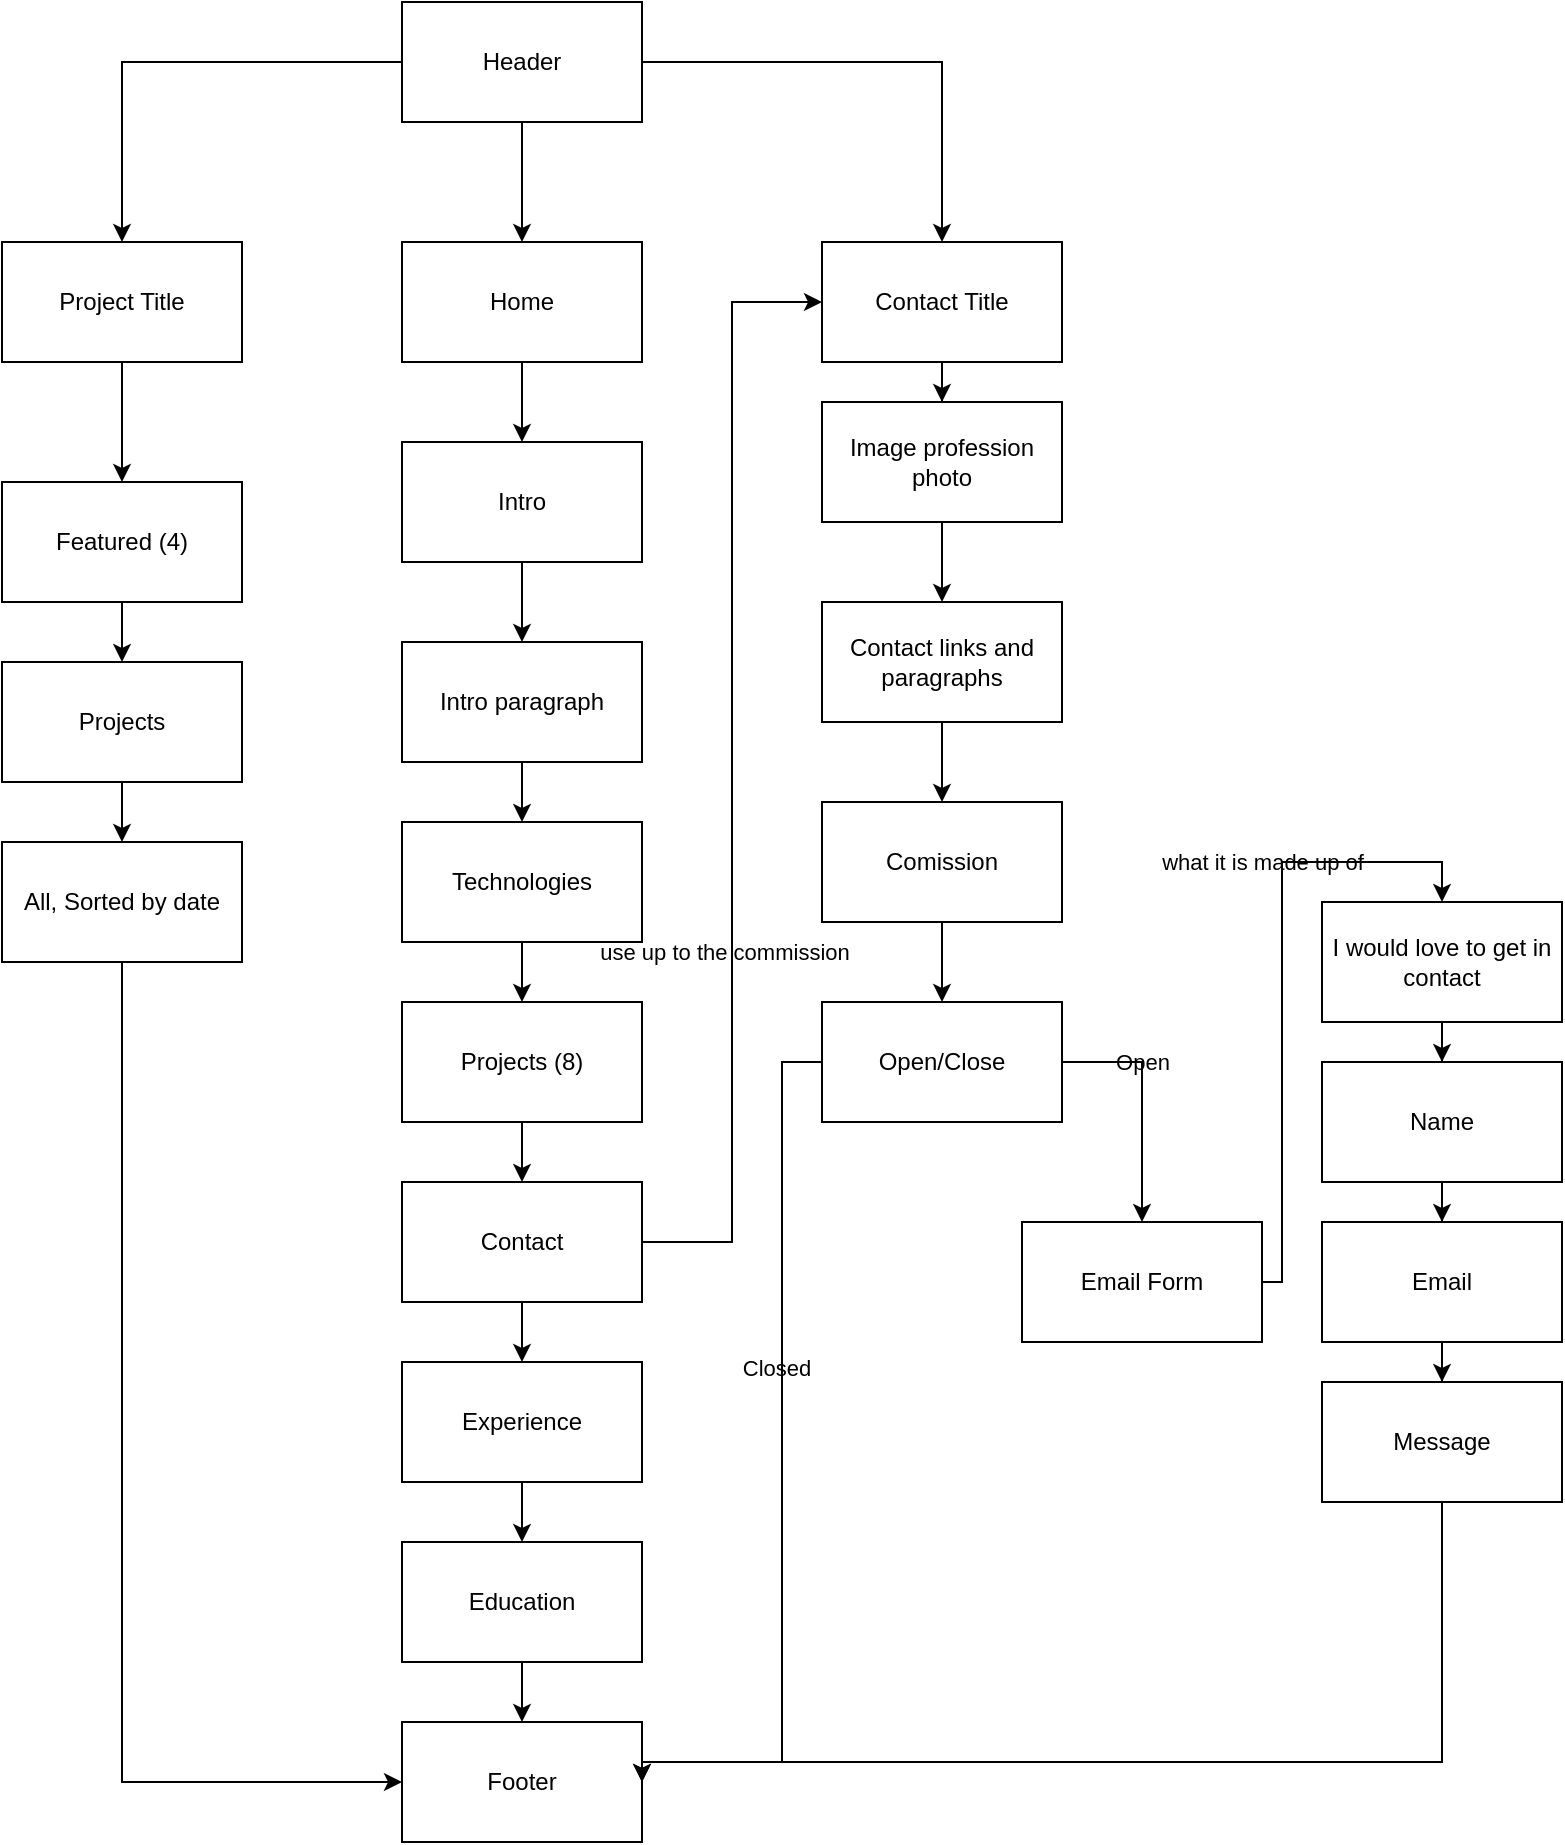 <mxfile version="26.2.13" pages="2">
  <diagram id="A2VB4WInwAW6etmFULTm" name="Sitemap">
    <mxGraphModel dx="1171" dy="812" grid="1" gridSize="10" guides="1" tooltips="1" connect="1" arrows="1" fold="1" page="1" pageScale="1" pageWidth="850" pageHeight="1100" math="0" shadow="0">
      <root>
        <mxCell id="0" />
        <mxCell id="1" parent="0" />
        <mxCell id="e5eKH99aat-bvalqy8uv-24" style="edgeStyle=orthogonalEdgeStyle;rounded=0;orthogonalLoop=1;jettySize=auto;html=1;entryX=0.5;entryY=0;entryDx=0;entryDy=0;strokeColor=#000000;fillColor=#FFFFFF;" parent="1" source="e5eKH99aat-bvalqy8uv-2" target="e5eKH99aat-bvalqy8uv-16" edge="1">
          <mxGeometry relative="1" as="geometry" />
        </mxCell>
        <mxCell id="e5eKH99aat-bvalqy8uv-25" style="edgeStyle=orthogonalEdgeStyle;rounded=0;orthogonalLoop=1;jettySize=auto;html=1;entryX=0.5;entryY=0;entryDx=0;entryDy=0;strokeColor=#000000;fillColor=#FFFFFF;" parent="1" source="e5eKH99aat-bvalqy8uv-2" target="e5eKH99aat-bvalqy8uv-3" edge="1">
          <mxGeometry relative="1" as="geometry" />
        </mxCell>
        <mxCell id="e5eKH99aat-bvalqy8uv-39" style="edgeStyle=orthogonalEdgeStyle;rounded=0;orthogonalLoop=1;jettySize=auto;html=1;strokeColor=#000000;fillColor=#FFFFFF;" parent="1" source="e5eKH99aat-bvalqy8uv-2" target="e5eKH99aat-bvalqy8uv-28" edge="1">
          <mxGeometry relative="1" as="geometry" />
        </mxCell>
        <mxCell id="e5eKH99aat-bvalqy8uv-2" value="Header" style="rounded=0;whiteSpace=wrap;html=1;strokeColor=#000000;fontColor=default;fillColor=#FFFFFF;" parent="1" vertex="1">
          <mxGeometry x="330" y="110" width="120" height="60" as="geometry" />
        </mxCell>
        <mxCell id="e5eKH99aat-bvalqy8uv-15" style="edgeStyle=orthogonalEdgeStyle;rounded=0;orthogonalLoop=1;jettySize=auto;html=1;strokeColor=#000000;fillColor=#FFFFFF;" parent="1" source="e5eKH99aat-bvalqy8uv-3" target="e5eKH99aat-bvalqy8uv-4" edge="1">
          <mxGeometry relative="1" as="geometry" />
        </mxCell>
        <mxCell id="e5eKH99aat-bvalqy8uv-3" value="Home" style="rounded=0;whiteSpace=wrap;html=1;strokeColor=#000000;fontColor=default;fillColor=#FFFFFF;" parent="1" vertex="1">
          <mxGeometry x="330" y="230" width="120" height="60" as="geometry" />
        </mxCell>
        <mxCell id="e5eKH99aat-bvalqy8uv-14" style="edgeStyle=orthogonalEdgeStyle;rounded=0;orthogonalLoop=1;jettySize=auto;html=1;entryX=0.5;entryY=0;entryDx=0;entryDy=0;strokeColor=#000000;fillColor=#FFFFFF;" parent="1" source="e5eKH99aat-bvalqy8uv-4" target="e5eKH99aat-bvalqy8uv-5" edge="1">
          <mxGeometry relative="1" as="geometry" />
        </mxCell>
        <mxCell id="e5eKH99aat-bvalqy8uv-4" value="Intro" style="rounded=0;whiteSpace=wrap;html=1;strokeColor=#000000;fontColor=default;fillColor=#FFFFFF;" parent="1" vertex="1">
          <mxGeometry x="330" y="330" width="120" height="60" as="geometry" />
        </mxCell>
        <mxCell id="e5eKH99aat-bvalqy8uv-13" style="edgeStyle=orthogonalEdgeStyle;rounded=0;orthogonalLoop=1;jettySize=auto;html=1;strokeColor=#000000;fillColor=#FFFFFF;" parent="1" source="e5eKH99aat-bvalqy8uv-5" target="e5eKH99aat-bvalqy8uv-6" edge="1">
          <mxGeometry relative="1" as="geometry" />
        </mxCell>
        <mxCell id="e5eKH99aat-bvalqy8uv-5" value="Intro paragraph" style="rounded=0;whiteSpace=wrap;html=1;strokeColor=#000000;fontColor=default;fillColor=#FFFFFF;" parent="1" vertex="1">
          <mxGeometry x="330" y="430" width="120" height="60" as="geometry" />
        </mxCell>
        <mxCell id="e5eKH99aat-bvalqy8uv-12" style="edgeStyle=orthogonalEdgeStyle;rounded=0;orthogonalLoop=1;jettySize=auto;html=1;entryX=0.5;entryY=0;entryDx=0;entryDy=0;strokeColor=#000000;fillColor=#FFFFFF;" parent="1" source="e5eKH99aat-bvalqy8uv-6" target="e5eKH99aat-bvalqy8uv-7" edge="1">
          <mxGeometry relative="1" as="geometry" />
        </mxCell>
        <mxCell id="e5eKH99aat-bvalqy8uv-6" value="Technologies" style="rounded=0;whiteSpace=wrap;html=1;strokeColor=#000000;fontColor=default;fillColor=#FFFFFF;" parent="1" vertex="1">
          <mxGeometry x="330" y="520" width="120" height="60" as="geometry" />
        </mxCell>
        <mxCell id="e5eKH99aat-bvalqy8uv-11" style="edgeStyle=orthogonalEdgeStyle;rounded=0;orthogonalLoop=1;jettySize=auto;html=1;strokeColor=#000000;fillColor=#FFFFFF;" parent="1" source="e5eKH99aat-bvalqy8uv-7" target="e5eKH99aat-bvalqy8uv-8" edge="1">
          <mxGeometry relative="1" as="geometry" />
        </mxCell>
        <mxCell id="e5eKH99aat-bvalqy8uv-7" value="Projects (8)" style="rounded=0;whiteSpace=wrap;html=1;strokeColor=#000000;fontColor=default;fillColor=#FFFFFF;" parent="1" vertex="1">
          <mxGeometry x="330" y="610" width="120" height="60" as="geometry" />
        </mxCell>
        <mxCell id="e5eKH99aat-bvalqy8uv-44" style="edgeStyle=orthogonalEdgeStyle;rounded=0;orthogonalLoop=1;jettySize=auto;html=1;entryX=0;entryY=0.5;entryDx=0;entryDy=0;strokeColor=#000000;fillColor=#FFFFFF;" parent="1" source="e5eKH99aat-bvalqy8uv-8" target="e5eKH99aat-bvalqy8uv-28" edge="1">
          <mxGeometry relative="1" as="geometry" />
        </mxCell>
        <mxCell id="e5eKH99aat-bvalqy8uv-45" value="use up to the commission" style="edgeLabel;html=1;align=center;verticalAlign=middle;resizable=0;points=[];strokeColor=#000000;fontColor=#000000;fillColor=#FFFFFF;labelBackgroundColor=none;" parent="e5eKH99aat-bvalqy8uv-44" vertex="1" connectable="0">
          <mxGeometry x="-0.32" y="4" relative="1" as="geometry">
            <mxPoint as="offset" />
          </mxGeometry>
        </mxCell>
        <mxCell id="Q4E33S6IXDZPZFDXlPAv-3" style="edgeStyle=orthogonalEdgeStyle;rounded=0;orthogonalLoop=1;jettySize=auto;html=1;" edge="1" parent="1" source="e5eKH99aat-bvalqy8uv-8" target="Q4E33S6IXDZPZFDXlPAv-1">
          <mxGeometry relative="1" as="geometry" />
        </mxCell>
        <mxCell id="e5eKH99aat-bvalqy8uv-8" value="Contact" style="rounded=0;whiteSpace=wrap;html=1;strokeColor=#000000;fontColor=default;fillColor=#FFFFFF;" parent="1" vertex="1">
          <mxGeometry x="330" y="700" width="120" height="60" as="geometry" />
        </mxCell>
        <mxCell id="e5eKH99aat-bvalqy8uv-9" value="Footer" style="rounded=0;whiteSpace=wrap;html=1;strokeColor=#000000;fontColor=default;fillColor=#FFFFFF;" parent="1" vertex="1">
          <mxGeometry x="330" y="970" width="120" height="60" as="geometry" />
        </mxCell>
        <mxCell id="e5eKH99aat-bvalqy8uv-23" style="edgeStyle=orthogonalEdgeStyle;rounded=0;orthogonalLoop=1;jettySize=auto;html=1;entryX=0.5;entryY=0;entryDx=0;entryDy=0;strokeColor=#000000;fillColor=#FFFFFF;" parent="1" source="e5eKH99aat-bvalqy8uv-16" target="e5eKH99aat-bvalqy8uv-17" edge="1">
          <mxGeometry relative="1" as="geometry" />
        </mxCell>
        <mxCell id="e5eKH99aat-bvalqy8uv-16" value="Project Title" style="rounded=0;whiteSpace=wrap;html=1;strokeColor=#000000;fontColor=default;fillColor=#FFFFFF;" parent="1" vertex="1">
          <mxGeometry x="130" y="230" width="120" height="60" as="geometry" />
        </mxCell>
        <mxCell id="e5eKH99aat-bvalqy8uv-22" style="edgeStyle=orthogonalEdgeStyle;rounded=0;orthogonalLoop=1;jettySize=auto;html=1;strokeColor=#000000;fillColor=#FFFFFF;" parent="1" source="e5eKH99aat-bvalqy8uv-17" target="e5eKH99aat-bvalqy8uv-18" edge="1">
          <mxGeometry relative="1" as="geometry" />
        </mxCell>
        <mxCell id="e5eKH99aat-bvalqy8uv-17" value="Featured (4)" style="rounded=0;whiteSpace=wrap;html=1;strokeColor=#000000;fontColor=default;fillColor=#FFFFFF;" parent="1" vertex="1">
          <mxGeometry x="130" y="350" width="120" height="60" as="geometry" />
        </mxCell>
        <mxCell id="e5eKH99aat-bvalqy8uv-21" style="edgeStyle=orthogonalEdgeStyle;rounded=0;orthogonalLoop=1;jettySize=auto;html=1;strokeColor=#000000;fillColor=#FFFFFF;" parent="1" source="e5eKH99aat-bvalqy8uv-18" target="e5eKH99aat-bvalqy8uv-19" edge="1">
          <mxGeometry relative="1" as="geometry" />
        </mxCell>
        <mxCell id="e5eKH99aat-bvalqy8uv-18" value="Projects" style="rounded=0;whiteSpace=wrap;html=1;strokeColor=#000000;fontColor=default;fillColor=#FFFFFF;" parent="1" vertex="1">
          <mxGeometry x="130" y="440" width="120" height="60" as="geometry" />
        </mxCell>
        <mxCell id="e5eKH99aat-bvalqy8uv-20" style="edgeStyle=orthogonalEdgeStyle;rounded=0;orthogonalLoop=1;jettySize=auto;html=1;entryX=0;entryY=0.5;entryDx=0;entryDy=0;strokeColor=#000000;fillColor=#FFFFFF;" parent="1" source="e5eKH99aat-bvalqy8uv-19" target="e5eKH99aat-bvalqy8uv-9" edge="1">
          <mxGeometry relative="1" as="geometry">
            <Array as="points">
              <mxPoint x="190" y="1000" />
            </Array>
          </mxGeometry>
        </mxCell>
        <mxCell id="e5eKH99aat-bvalqy8uv-19" value="All, Sorted by date" style="rounded=0;whiteSpace=wrap;html=1;strokeColor=#000000;fontColor=default;fillColor=#FFFFFF;" parent="1" vertex="1">
          <mxGeometry x="130" y="530" width="120" height="60" as="geometry" />
        </mxCell>
        <mxCell id="e5eKH99aat-bvalqy8uv-40" style="edgeStyle=orthogonalEdgeStyle;rounded=0;orthogonalLoop=1;jettySize=auto;html=1;strokeColor=#000000;fillColor=#FFFFFF;" parent="1" source="e5eKH99aat-bvalqy8uv-28" target="e5eKH99aat-bvalqy8uv-29" edge="1">
          <mxGeometry relative="1" as="geometry" />
        </mxCell>
        <mxCell id="e5eKH99aat-bvalqy8uv-28" value="Contact Title" style="rounded=0;whiteSpace=wrap;html=1;strokeColor=#000000;fontColor=default;fillColor=#FFFFFF;" parent="1" vertex="1">
          <mxGeometry x="540" y="230" width="120" height="60" as="geometry" />
        </mxCell>
        <mxCell id="e5eKH99aat-bvalqy8uv-41" style="edgeStyle=orthogonalEdgeStyle;rounded=0;orthogonalLoop=1;jettySize=auto;html=1;entryX=0.5;entryY=0;entryDx=0;entryDy=0;strokeColor=#000000;fillColor=#FFFFFF;" parent="1" source="e5eKH99aat-bvalqy8uv-29" target="e5eKH99aat-bvalqy8uv-30" edge="1">
          <mxGeometry relative="1" as="geometry" />
        </mxCell>
        <mxCell id="e5eKH99aat-bvalqy8uv-29" value="Image profession photo" style="rounded=0;whiteSpace=wrap;html=1;strokeColor=#000000;fontColor=default;fillColor=#FFFFFF;" parent="1" vertex="1">
          <mxGeometry x="540" y="310" width="120" height="60" as="geometry" />
        </mxCell>
        <mxCell id="e5eKH99aat-bvalqy8uv-42" style="edgeStyle=orthogonalEdgeStyle;rounded=0;orthogonalLoop=1;jettySize=auto;html=1;entryX=0.5;entryY=0;entryDx=0;entryDy=0;strokeColor=#000000;fillColor=#FFFFFF;" parent="1" source="e5eKH99aat-bvalqy8uv-30" target="e5eKH99aat-bvalqy8uv-31" edge="1">
          <mxGeometry relative="1" as="geometry" />
        </mxCell>
        <mxCell id="e5eKH99aat-bvalqy8uv-30" value="Contact links and paragraphs" style="rounded=0;whiteSpace=wrap;html=1;strokeColor=#000000;fontColor=default;fillColor=#FFFFFF;" parent="1" vertex="1">
          <mxGeometry x="540" y="410" width="120" height="60" as="geometry" />
        </mxCell>
        <mxCell id="e5eKH99aat-bvalqy8uv-43" style="edgeStyle=orthogonalEdgeStyle;rounded=0;orthogonalLoop=1;jettySize=auto;html=1;entryX=0.5;entryY=0;entryDx=0;entryDy=0;strokeColor=#000000;fillColor=#FFFFFF;" parent="1" source="e5eKH99aat-bvalqy8uv-31" target="e5eKH99aat-bvalqy8uv-32" edge="1">
          <mxGeometry relative="1" as="geometry" />
        </mxCell>
        <mxCell id="e5eKH99aat-bvalqy8uv-31" value="Comission" style="rounded=0;whiteSpace=wrap;html=1;strokeColor=#000000;fontColor=default;fillColor=#FFFFFF;" parent="1" vertex="1">
          <mxGeometry x="540" y="510" width="120" height="60" as="geometry" />
        </mxCell>
        <mxCell id="e5eKH99aat-bvalqy8uv-33" style="edgeStyle=orthogonalEdgeStyle;rounded=0;orthogonalLoop=1;jettySize=auto;html=1;entryX=1;entryY=0.5;entryDx=0;entryDy=0;strokeColor=#000000;fillColor=#FFFFFF;" parent="1" source="e5eKH99aat-bvalqy8uv-32" target="e5eKH99aat-bvalqy8uv-9" edge="1">
          <mxGeometry relative="1" as="geometry">
            <Array as="points">
              <mxPoint x="520" y="640" />
              <mxPoint x="520" y="990" />
              <mxPoint x="450" y="990" />
            </Array>
          </mxGeometry>
        </mxCell>
        <mxCell id="e5eKH99aat-bvalqy8uv-34" value="Closed" style="edgeLabel;html=1;align=center;verticalAlign=middle;resizable=0;points=[];strokeColor=#000000;fontColor=#000000;fillColor=#FFFFFF;labelBackgroundColor=none;" parent="e5eKH99aat-bvalqy8uv-33" vertex="1" connectable="0">
          <mxGeometry x="-0.233" y="-3" relative="1" as="geometry">
            <mxPoint as="offset" />
          </mxGeometry>
        </mxCell>
        <mxCell id="e5eKH99aat-bvalqy8uv-36" style="edgeStyle=orthogonalEdgeStyle;rounded=0;orthogonalLoop=1;jettySize=auto;html=1;strokeColor=#000000;fillColor=#FFFFFF;" parent="1" source="e5eKH99aat-bvalqy8uv-32" target="e5eKH99aat-bvalqy8uv-35" edge="1">
          <mxGeometry relative="1" as="geometry">
            <Array as="points">
              <mxPoint x="700" y="640" />
            </Array>
          </mxGeometry>
        </mxCell>
        <mxCell id="e5eKH99aat-bvalqy8uv-37" value="Open" style="edgeLabel;html=1;align=center;verticalAlign=middle;resizable=0;points=[];strokeColor=#000000;fontColor=light-dark(#000000, #121212);fillColor=#FFFFFF;labelBackgroundColor=none;" parent="e5eKH99aat-bvalqy8uv-36" vertex="1" connectable="0">
          <mxGeometry x="-0.267" y="3" relative="1" as="geometry">
            <mxPoint x="-3" y="-4" as="offset" />
          </mxGeometry>
        </mxCell>
        <mxCell id="e5eKH99aat-bvalqy8uv-32" value="Open/Close" style="rounded=0;whiteSpace=wrap;html=1;strokeColor=#000000;fontColor=default;fillColor=#FFFFFF;" parent="1" vertex="1">
          <mxGeometry x="540" y="610" width="120" height="60" as="geometry" />
        </mxCell>
        <mxCell id="e5eKH99aat-bvalqy8uv-51" style="edgeStyle=orthogonalEdgeStyle;rounded=0;orthogonalLoop=1;jettySize=auto;html=1;entryX=0.5;entryY=0;entryDx=0;entryDy=0;strokeColor=#000000;fillColor=#FFFFFF;" parent="1" source="e5eKH99aat-bvalqy8uv-35" target="e5eKH99aat-bvalqy8uv-49" edge="1">
          <mxGeometry relative="1" as="geometry">
            <Array as="points">
              <mxPoint x="770" y="750" />
              <mxPoint x="770" y="540" />
              <mxPoint x="850" y="540" />
            </Array>
          </mxGeometry>
        </mxCell>
        <mxCell id="e5eKH99aat-bvalqy8uv-56" value="what it is made up of" style="edgeLabel;html=1;align=center;verticalAlign=middle;resizable=0;points=[];strokeColor=#000000;fontColor=#000000;fillColor=#FFFFFF;labelBackgroundColor=none;" parent="e5eKH99aat-bvalqy8uv-51" vertex="1" connectable="0">
          <mxGeometry x="-0.329" y="-3" relative="1" as="geometry">
            <mxPoint x="-13" y="-113" as="offset" />
          </mxGeometry>
        </mxCell>
        <mxCell id="e5eKH99aat-bvalqy8uv-35" value="Email Form" style="rounded=0;whiteSpace=wrap;html=1;strokeColor=#000000;fontColor=default;fillColor=#FFFFFF;" parent="1" vertex="1">
          <mxGeometry x="640" y="720" width="120" height="60" as="geometry" />
        </mxCell>
        <mxCell id="e5eKH99aat-bvalqy8uv-54" style="edgeStyle=orthogonalEdgeStyle;rounded=0;orthogonalLoop=1;jettySize=auto;html=1;strokeColor=#000000;fillColor=#FFFFFF;" parent="1" source="e5eKH99aat-bvalqy8uv-46" target="e5eKH99aat-bvalqy8uv-48" edge="1">
          <mxGeometry relative="1" as="geometry" />
        </mxCell>
        <mxCell id="e5eKH99aat-bvalqy8uv-46" value="Email" style="rounded=0;whiteSpace=wrap;html=1;strokeColor=#000000;fontColor=default;fillColor=#FFFFFF;" parent="1" vertex="1">
          <mxGeometry x="790" y="720" width="120" height="60" as="geometry" />
        </mxCell>
        <mxCell id="e5eKH99aat-bvalqy8uv-55" style="edgeStyle=orthogonalEdgeStyle;rounded=0;orthogonalLoop=1;jettySize=auto;html=1;entryX=1;entryY=0.5;entryDx=0;entryDy=0;strokeColor=#000000;fillColor=#FFFFFF;" parent="1" source="e5eKH99aat-bvalqy8uv-48" target="e5eKH99aat-bvalqy8uv-9" edge="1">
          <mxGeometry relative="1" as="geometry">
            <Array as="points">
              <mxPoint x="850" y="990" />
              <mxPoint x="450" y="990" />
            </Array>
          </mxGeometry>
        </mxCell>
        <mxCell id="e5eKH99aat-bvalqy8uv-48" value="Message" style="rounded=0;whiteSpace=wrap;html=1;strokeColor=#000000;fontColor=default;fillColor=#FFFFFF;" parent="1" vertex="1">
          <mxGeometry x="790" y="800" width="120" height="60" as="geometry" />
        </mxCell>
        <mxCell id="e5eKH99aat-bvalqy8uv-52" style="edgeStyle=orthogonalEdgeStyle;rounded=0;orthogonalLoop=1;jettySize=auto;html=1;entryX=0.5;entryY=0;entryDx=0;entryDy=0;strokeColor=#000000;fillColor=#FFFFFF;" parent="1" source="e5eKH99aat-bvalqy8uv-49" target="e5eKH99aat-bvalqy8uv-50" edge="1">
          <mxGeometry relative="1" as="geometry" />
        </mxCell>
        <mxCell id="e5eKH99aat-bvalqy8uv-49" value="I would love to get in contact" style="rounded=0;whiteSpace=wrap;html=1;strokeColor=#000000;fontColor=default;fillColor=#FFFFFF;" parent="1" vertex="1">
          <mxGeometry x="790" y="560" width="120" height="60" as="geometry" />
        </mxCell>
        <mxCell id="e5eKH99aat-bvalqy8uv-53" style="edgeStyle=orthogonalEdgeStyle;rounded=0;orthogonalLoop=1;jettySize=auto;html=1;strokeColor=#000000;fillColor=#FFFFFF;" parent="1" source="e5eKH99aat-bvalqy8uv-50" target="e5eKH99aat-bvalqy8uv-46" edge="1">
          <mxGeometry relative="1" as="geometry" />
        </mxCell>
        <mxCell id="e5eKH99aat-bvalqy8uv-50" value="Name" style="rounded=0;whiteSpace=wrap;html=1;strokeColor=#000000;fontColor=default;fillColor=#FFFFFF;" parent="1" vertex="1">
          <mxGeometry x="790" y="640" width="120" height="60" as="geometry" />
        </mxCell>
        <mxCell id="Q4E33S6IXDZPZFDXlPAv-4" style="edgeStyle=orthogonalEdgeStyle;rounded=0;orthogonalLoop=1;jettySize=auto;html=1;" edge="1" parent="1" source="Q4E33S6IXDZPZFDXlPAv-1" target="Q4E33S6IXDZPZFDXlPAv-2">
          <mxGeometry relative="1" as="geometry" />
        </mxCell>
        <mxCell id="Q4E33S6IXDZPZFDXlPAv-1" value="Experience" style="rounded=0;whiteSpace=wrap;html=1;" vertex="1" parent="1">
          <mxGeometry x="330" y="790" width="120" height="60" as="geometry" />
        </mxCell>
        <mxCell id="Q4E33S6IXDZPZFDXlPAv-5" style="edgeStyle=orthogonalEdgeStyle;rounded=0;orthogonalLoop=1;jettySize=auto;html=1;entryX=0.5;entryY=0;entryDx=0;entryDy=0;" edge="1" parent="1" source="Q4E33S6IXDZPZFDXlPAv-2" target="e5eKH99aat-bvalqy8uv-9">
          <mxGeometry relative="1" as="geometry" />
        </mxCell>
        <mxCell id="Q4E33S6IXDZPZFDXlPAv-2" value="Education" style="rounded=0;whiteSpace=wrap;html=1;" vertex="1" parent="1">
          <mxGeometry x="330" y="880" width="120" height="60" as="geometry" />
        </mxCell>
      </root>
    </mxGraphModel>
  </diagram>
  <diagram name="Wireframes" id="FFrjymaV3XqdK7QtWSJo">
    <mxGraphModel dx="2021" dy="812" grid="1" gridSize="10" guides="1" tooltips="1" connect="1" arrows="1" fold="1" page="1" pageScale="1" pageWidth="850" pageHeight="1100" math="0" shadow="0">
      <root>
        <mxCell id="0" />
        <mxCell id="1" parent="0" />
        <mxCell id="cChhu68VZKLTFEiYYllV-33" value="" style="rounded=0;whiteSpace=wrap;html=1;" vertex="1" parent="1">
          <mxGeometry x="110" y="2630" width="690" height="400" as="geometry" />
        </mxCell>
        <mxCell id="UZYojl2K0HOaq53XvgF2-174" value="" style="rounded=0;whiteSpace=wrap;html=1;strokeColor=default;fontColor=#000000;fillColor=#FFFFFF;" parent="1" vertex="1">
          <mxGeometry x="177.5" y="900" width="550" height="520" as="geometry" />
        </mxCell>
        <mxCell id="UZYojl2K0HOaq53XvgF2-1" value="" style="rounded=0;whiteSpace=wrap;html=1;strokeColor=default;fontColor=#000000;fillColor=#FFFFFF;" parent="1" vertex="1">
          <mxGeometry x="110" y="380" width="690" height="480" as="geometry" />
        </mxCell>
        <mxCell id="UZYojl2K0HOaq53XvgF2-3" value="&lt;h1 style=&quot;margin-top: 0px;&quot;&gt;&lt;span style=&quot;background-color: light-dark(#ffffff, var(--ge-dark-color, #121212));&quot;&gt;&lt;font style=&quot;&quot;&gt;Technology&lt;/font&gt;&lt;/span&gt;&lt;/h1&gt;&lt;p&gt;&lt;span style=&quot;background-color: light-dark(#ffffff, var(--ge-dark-color, #121212));&quot;&gt;&lt;font style=&quot;&quot;&gt;Here is what I prefer to use.&lt;/font&gt;&lt;/span&gt;&lt;/p&gt;" style="text;html=1;whiteSpace=wrap;overflow=hidden;rounded=0;fontColor=#000000;fillColor=#FFFFFF;strokeColor=none;" parent="1" vertex="1">
          <mxGeometry x="120" y="390" width="180" height="70" as="geometry" />
        </mxCell>
        <mxCell id="UZYojl2K0HOaq53XvgF2-7" value="" style="rounded=0;whiteSpace=wrap;html=1;strokeColor=default;fontColor=#000000;fillColor=#FFFFFF;" parent="1" vertex="1">
          <mxGeometry x="120" y="470" width="210" height="140" as="geometry" />
        </mxCell>
        <mxCell id="UZYojl2K0HOaq53XvgF2-29" value="" style="group;fillColor=#FFFFFF;strokeColor=default;fontColor=#000000;" parent="1" vertex="1" connectable="0">
          <mxGeometry x="130" y="520" width="50" height="70" as="geometry" />
        </mxCell>
        <mxCell id="UZYojl2K0HOaq53XvgF2-23" value="" style="rounded=0;whiteSpace=wrap;html=1;strokeColor=default;fontColor=#000000;fillColor=#FFFFFF;" parent="UZYojl2K0HOaq53XvgF2-29" vertex="1">
          <mxGeometry width="50" height="70" as="geometry" />
        </mxCell>
        <mxCell id="UZYojl2K0HOaq53XvgF2-24" value="Logo" style="whiteSpace=wrap;html=1;aspect=fixed;strokeColor=default;fontColor=#000000;fillColor=#FFFFFF;" parent="UZYojl2K0HOaq53XvgF2-29" vertex="1">
          <mxGeometry x="10" y="10" width="30" height="30" as="geometry" />
        </mxCell>
        <mxCell id="UZYojl2K0HOaq53XvgF2-25" value="Name" style="text;html=1;align=center;verticalAlign=middle;whiteSpace=wrap;rounded=0;fontColor=#000000;fillColor=#FFFFFF;strokeColor=default;" parent="UZYojl2K0HOaq53XvgF2-29" vertex="1">
          <mxGeometry y="50" width="50" height="20" as="geometry" />
        </mxCell>
        <mxCell id="UZYojl2K0HOaq53XvgF2-31" style="edgeStyle=orthogonalEdgeStyle;rounded=0;orthogonalLoop=1;jettySize=auto;html=1;entryX=0;entryY=0.5;entryDx=0;entryDy=0;strokeColor=default;fillColor=#FFFFFF;fontColor=#000000;" parent="1" source="UZYojl2K0HOaq53XvgF2-30" target="UZYojl2K0HOaq53XvgF2-23" edge="1">
          <mxGeometry relative="1" as="geometry" />
        </mxCell>
        <mxCell id="UZYojl2K0HOaq53XvgF2-30" value="&lt;span style=&quot;background-color: light-dark(rgb(255, 255, 255), rgb(0, 0, 0));&quot;&gt;&lt;font style=&quot;&quot;&gt;Link to &lt;font style=&quot;&quot;&gt;their site&lt;/font&gt;&lt;/font&gt;&lt;/span&gt;" style="text;html=1;align=center;verticalAlign=middle;whiteSpace=wrap;rounded=0;fontColor=#000000;fillColor=#FFFFFF;strokeColor=default;" parent="1" vertex="1">
          <mxGeometry x="10" y="540" width="60" height="30" as="geometry" />
        </mxCell>
        <mxCell id="UZYojl2K0HOaq53XvgF2-32" value="" style="group;fillColor=#FFFFFF;strokeColor=default;fontColor=#000000;" parent="1" vertex="1" connectable="0">
          <mxGeometry x="200" y="520" width="50" height="70" as="geometry" />
        </mxCell>
        <mxCell id="UZYojl2K0HOaq53XvgF2-33" value="" style="rounded=0;whiteSpace=wrap;html=1;strokeColor=default;fontColor=#000000;fillColor=#FFFFFF;" parent="UZYojl2K0HOaq53XvgF2-32" vertex="1">
          <mxGeometry width="50" height="70" as="geometry" />
        </mxCell>
        <mxCell id="UZYojl2K0HOaq53XvgF2-34" value="Logo" style="whiteSpace=wrap;html=1;aspect=fixed;strokeColor=default;fontColor=#000000;fillColor=#FFFFFF;" parent="UZYojl2K0HOaq53XvgF2-32" vertex="1">
          <mxGeometry x="10" y="10" width="30" height="30" as="geometry" />
        </mxCell>
        <mxCell id="UZYojl2K0HOaq53XvgF2-35" value="Name" style="text;html=1;align=center;verticalAlign=middle;whiteSpace=wrap;rounded=0;fontColor=#000000;fillColor=#FFFFFF;strokeColor=default;" parent="UZYojl2K0HOaq53XvgF2-32" vertex="1">
          <mxGeometry y="50" width="50" height="20" as="geometry" />
        </mxCell>
        <mxCell id="UZYojl2K0HOaq53XvgF2-36" value="" style="group;fillColor=#FFFFFF;strokeColor=default;fontColor=#000000;" parent="1" vertex="1" connectable="0">
          <mxGeometry x="270" y="520" width="50" height="70" as="geometry" />
        </mxCell>
        <mxCell id="UZYojl2K0HOaq53XvgF2-37" value="" style="rounded=0;whiteSpace=wrap;html=1;strokeColor=default;fontColor=#000000;fillColor=#FFFFFF;" parent="UZYojl2K0HOaq53XvgF2-36" vertex="1">
          <mxGeometry width="50" height="70" as="geometry" />
        </mxCell>
        <mxCell id="UZYojl2K0HOaq53XvgF2-38" value="Logo" style="whiteSpace=wrap;html=1;aspect=fixed;strokeColor=default;fontColor=#000000;fillColor=#FFFFFF;" parent="UZYojl2K0HOaq53XvgF2-36" vertex="1">
          <mxGeometry x="10" y="10" width="30" height="30" as="geometry" />
        </mxCell>
        <mxCell id="UZYojl2K0HOaq53XvgF2-39" value="Name" style="text;html=1;align=center;verticalAlign=middle;whiteSpace=wrap;rounded=0;fontColor=#000000;fillColor=#FFFFFF;strokeColor=default;" parent="UZYojl2K0HOaq53XvgF2-36" vertex="1">
          <mxGeometry y="50" width="50" height="20" as="geometry" />
        </mxCell>
        <mxCell id="UZYojl2K0HOaq53XvgF2-40" value="" style="rounded=0;whiteSpace=wrap;html=1;strokeColor=default;fontColor=#000000;fillColor=#FFFFFF;" parent="1" vertex="1">
          <mxGeometry x="350" y="470" width="210" height="140" as="geometry" />
        </mxCell>
        <mxCell id="UZYojl2K0HOaq53XvgF2-43" value="" style="group;fillColor=#FFFFFF;strokeColor=default;fontColor=#000000;" parent="1" vertex="1" connectable="0">
          <mxGeometry x="360" y="520" width="50" height="70" as="geometry" />
        </mxCell>
        <mxCell id="UZYojl2K0HOaq53XvgF2-44" value="" style="rounded=0;whiteSpace=wrap;html=1;strokeColor=default;fontColor=#000000;fillColor=#FFFFFF;" parent="UZYojl2K0HOaq53XvgF2-43" vertex="1">
          <mxGeometry width="50" height="70" as="geometry" />
        </mxCell>
        <mxCell id="UZYojl2K0HOaq53XvgF2-45" value="Logo" style="whiteSpace=wrap;html=1;aspect=fixed;strokeColor=default;fontColor=#000000;fillColor=#FFFFFF;" parent="UZYojl2K0HOaq53XvgF2-43" vertex="1">
          <mxGeometry x="10" y="10" width="30" height="30" as="geometry" />
        </mxCell>
        <mxCell id="UZYojl2K0HOaq53XvgF2-46" value="Name" style="text;html=1;align=center;verticalAlign=middle;whiteSpace=wrap;rounded=0;fontColor=#000000;fillColor=#FFFFFF;strokeColor=default;" parent="UZYojl2K0HOaq53XvgF2-43" vertex="1">
          <mxGeometry y="50" width="50" height="20" as="geometry" />
        </mxCell>
        <mxCell id="UZYojl2K0HOaq53XvgF2-47" value="" style="group;fillColor=#FFFFFF;strokeColor=default;fontColor=#000000;" parent="1" vertex="1" connectable="0">
          <mxGeometry x="430" y="520" width="50" height="70" as="geometry" />
        </mxCell>
        <mxCell id="UZYojl2K0HOaq53XvgF2-48" value="" style="rounded=0;whiteSpace=wrap;html=1;strokeColor=default;fontColor=#000000;fillColor=#FFFFFF;" parent="UZYojl2K0HOaq53XvgF2-47" vertex="1">
          <mxGeometry width="50" height="70" as="geometry" />
        </mxCell>
        <mxCell id="UZYojl2K0HOaq53XvgF2-49" value="Logo" style="whiteSpace=wrap;html=1;aspect=fixed;strokeColor=default;fontColor=#000000;fillColor=#FFFFFF;" parent="UZYojl2K0HOaq53XvgF2-47" vertex="1">
          <mxGeometry x="10" y="10" width="30" height="30" as="geometry" />
        </mxCell>
        <mxCell id="UZYojl2K0HOaq53XvgF2-50" value="Name" style="text;html=1;align=center;verticalAlign=middle;whiteSpace=wrap;rounded=0;fontColor=#000000;fillColor=#FFFFFF;strokeColor=default;" parent="UZYojl2K0HOaq53XvgF2-47" vertex="1">
          <mxGeometry y="50" width="50" height="20" as="geometry" />
        </mxCell>
        <mxCell id="UZYojl2K0HOaq53XvgF2-51" value="" style="group;fillColor=#FFFFFF;strokeColor=default;fontColor=#000000;" parent="1" vertex="1" connectable="0">
          <mxGeometry x="500" y="520" width="50" height="70" as="geometry" />
        </mxCell>
        <mxCell id="UZYojl2K0HOaq53XvgF2-52" value="" style="rounded=0;whiteSpace=wrap;html=1;strokeColor=default;fontColor=#000000;fillColor=#FFFFFF;" parent="UZYojl2K0HOaq53XvgF2-51" vertex="1">
          <mxGeometry width="50" height="70" as="geometry" />
        </mxCell>
        <mxCell id="UZYojl2K0HOaq53XvgF2-53" value="Logo" style="whiteSpace=wrap;html=1;aspect=fixed;strokeColor=default;fontColor=#000000;fillColor=#FFFFFF;" parent="UZYojl2K0HOaq53XvgF2-51" vertex="1">
          <mxGeometry x="10" y="10" width="30" height="30" as="geometry" />
        </mxCell>
        <mxCell id="UZYojl2K0HOaq53XvgF2-54" value="Name" style="text;html=1;align=center;verticalAlign=middle;whiteSpace=wrap;rounded=0;fontColor=#000000;fillColor=#FFFFFF;strokeColor=default;" parent="UZYojl2K0HOaq53XvgF2-51" vertex="1">
          <mxGeometry y="50" width="50" height="20" as="geometry" />
        </mxCell>
        <mxCell id="UZYojl2K0HOaq53XvgF2-55" value="" style="group;fillColor=#FFFFFF;strokeColor=none;fontColor=#000000;" parent="1" vertex="1" connectable="0">
          <mxGeometry x="135" y="480" width="185" height="40" as="geometry" />
        </mxCell>
        <mxCell id="UZYojl2K0HOaq53XvgF2-5" value="&lt;h2 style=&quot;margin-top: 0px;&quot;&gt;&lt;span style=&quot;background-color: light-dark(#ffffff, var(--ge-dark-color, #121212));&quot;&gt;&lt;font style=&quot;font-size: 16px;&quot;&gt;Languages&lt;/font&gt;&lt;/span&gt;&lt;/h2&gt;" style="text;html=1;align=left;verticalAlign=middle;whiteSpace=wrap;rounded=0;fontColor=#000000;fillColor=#FFFFFF;strokeColor=none;" parent="UZYojl2K0HOaq53XvgF2-55" vertex="1">
          <mxGeometry width="185" height="40" as="geometry" />
        </mxCell>
        <mxCell id="UZYojl2K0HOaq53XvgF2-6" value="" style="endArrow=none;html=1;rounded=0;strokeColor=#b85450;entryX=0;entryY=0.75;entryDx=0;entryDy=0;exitX=1;exitY=0.75;exitDx=0;exitDy=0;strokeWidth=4;fillColor=#f8cecc;fontColor=#000000;" parent="UZYojl2K0HOaq53XvgF2-55" source="UZYojl2K0HOaq53XvgF2-5" target="UZYojl2K0HOaq53XvgF2-5" edge="1">
          <mxGeometry width="50" height="50" relative="1" as="geometry">
            <mxPoint x="-70" y="-140" as="sourcePoint" />
            <mxPoint x="-60" as="targetPoint" />
          </mxGeometry>
        </mxCell>
        <mxCell id="UZYojl2K0HOaq53XvgF2-56" value="" style="group;fillColor=default;strokeColor=none;fontColor=#000000;strokeWidth=0;labelBorderColor=none;labelBackgroundColor=none;" parent="1" vertex="1" connectable="0">
          <mxGeometry x="365" y="480" width="185" height="40" as="geometry" />
        </mxCell>
        <mxCell id="UZYojl2K0HOaq53XvgF2-41" value="&lt;h2 style=&quot;margin-top: 0px;&quot;&gt;&lt;span style=&quot;background-color: light-dark(#ffffff, var(--ge-dark-color, #121212));&quot;&gt;&lt;font style=&quot;font-size: 16px;&quot;&gt;Backend&lt;/font&gt;&lt;/span&gt;&lt;/h2&gt;" style="text;html=1;align=left;verticalAlign=middle;whiteSpace=wrap;rounded=0;fontColor=#000000;fillColor=#FFFFFF;strokeColor=none;" parent="UZYojl2K0HOaq53XvgF2-56" vertex="1">
          <mxGeometry width="185" height="40" as="geometry" />
        </mxCell>
        <mxCell id="UZYojl2K0HOaq53XvgF2-42" value="" style="endArrow=none;html=1;rounded=0;strokeColor=default;entryX=0;entryY=0.75;entryDx=0;entryDy=0;exitX=1;exitY=0.75;exitDx=0;exitDy=0;strokeWidth=4;fillColor=#FFFFFF;fontColor=#000000;" parent="UZYojl2K0HOaq53XvgF2-56" source="UZYojl2K0HOaq53XvgF2-41" target="UZYojl2K0HOaq53XvgF2-41" edge="1">
          <mxGeometry width="50" height="50" relative="1" as="geometry">
            <mxPoint x="-70" y="-140" as="sourcePoint" />
            <mxPoint x="-60" as="targetPoint" />
          </mxGeometry>
        </mxCell>
        <mxCell id="UZYojl2K0HOaq53XvgF2-57" value="" style="rounded=0;whiteSpace=wrap;html=1;strokeColor=default;fontColor=#000000;fillColor=#FFFFFF;" parent="1" vertex="1">
          <mxGeometry x="580" y="470" width="210" height="140" as="geometry" />
        </mxCell>
        <mxCell id="UZYojl2K0HOaq53XvgF2-58" value="" style="group;fillColor=#FFFFFF;strokeColor=default;fontColor=#000000;" parent="1" vertex="1" connectable="0">
          <mxGeometry x="590" y="520" width="50" height="70" as="geometry" />
        </mxCell>
        <mxCell id="UZYojl2K0HOaq53XvgF2-59" value="" style="rounded=0;whiteSpace=wrap;html=1;strokeColor=default;fontColor=#000000;fillColor=#FFFFFF;" parent="UZYojl2K0HOaq53XvgF2-58" vertex="1">
          <mxGeometry width="50" height="70" as="geometry" />
        </mxCell>
        <mxCell id="UZYojl2K0HOaq53XvgF2-60" value="Logo" style="whiteSpace=wrap;html=1;aspect=fixed;strokeColor=default;fontColor=#000000;fillColor=#FFFFFF;" parent="UZYojl2K0HOaq53XvgF2-58" vertex="1">
          <mxGeometry x="10" y="10" width="30" height="30" as="geometry" />
        </mxCell>
        <mxCell id="UZYojl2K0HOaq53XvgF2-61" value="Name" style="text;html=1;align=center;verticalAlign=middle;whiteSpace=wrap;rounded=0;fontColor=#000000;fillColor=#FFFFFF;strokeColor=default;" parent="UZYojl2K0HOaq53XvgF2-58" vertex="1">
          <mxGeometry y="50" width="50" height="20" as="geometry" />
        </mxCell>
        <mxCell id="UZYojl2K0HOaq53XvgF2-62" value="" style="group;fillColor=#FFFFFF;strokeColor=default;fontColor=#000000;" parent="1" vertex="1" connectable="0">
          <mxGeometry x="660" y="520" width="50" height="70" as="geometry" />
        </mxCell>
        <mxCell id="UZYojl2K0HOaq53XvgF2-63" value="" style="rounded=0;whiteSpace=wrap;html=1;strokeColor=default;fontColor=#000000;fillColor=#FFFFFF;" parent="UZYojl2K0HOaq53XvgF2-62" vertex="1">
          <mxGeometry width="50" height="70" as="geometry" />
        </mxCell>
        <mxCell id="UZYojl2K0HOaq53XvgF2-64" value="Logo" style="whiteSpace=wrap;html=1;aspect=fixed;strokeColor=default;fontColor=#000000;fillColor=#FFFFFF;" parent="UZYojl2K0HOaq53XvgF2-62" vertex="1">
          <mxGeometry x="10" y="10" width="30" height="30" as="geometry" />
        </mxCell>
        <mxCell id="UZYojl2K0HOaq53XvgF2-65" value="Name" style="text;html=1;align=center;verticalAlign=middle;whiteSpace=wrap;rounded=0;fontColor=#000000;fillColor=#FFFFFF;strokeColor=default;" parent="UZYojl2K0HOaq53XvgF2-62" vertex="1">
          <mxGeometry y="50" width="50" height="20" as="geometry" />
        </mxCell>
        <mxCell id="UZYojl2K0HOaq53XvgF2-66" value="" style="group;fillColor=#FFFFFF;strokeColor=default;fontColor=#000000;" parent="1" vertex="1" connectable="0">
          <mxGeometry x="730" y="520" width="50" height="70" as="geometry" />
        </mxCell>
        <mxCell id="UZYojl2K0HOaq53XvgF2-67" value="" style="rounded=0;whiteSpace=wrap;html=1;strokeColor=default;fontColor=#000000;fillColor=#FFFFFF;" parent="UZYojl2K0HOaq53XvgF2-66" vertex="1">
          <mxGeometry width="50" height="70" as="geometry" />
        </mxCell>
        <mxCell id="UZYojl2K0HOaq53XvgF2-68" value="Logo" style="whiteSpace=wrap;html=1;aspect=fixed;strokeColor=default;fontColor=#000000;fillColor=#FFFFFF;" parent="UZYojl2K0HOaq53XvgF2-66" vertex="1">
          <mxGeometry x="10" y="10" width="30" height="30" as="geometry" />
        </mxCell>
        <mxCell id="UZYojl2K0HOaq53XvgF2-69" value="Name" style="text;html=1;align=center;verticalAlign=middle;whiteSpace=wrap;rounded=0;fontColor=#000000;fillColor=#FFFFFF;strokeColor=default;" parent="UZYojl2K0HOaq53XvgF2-66" vertex="1">
          <mxGeometry y="50" width="50" height="20" as="geometry" />
        </mxCell>
        <mxCell id="UZYojl2K0HOaq53XvgF2-70" value="" style="group;fillColor=#FFFFFF;strokeColor=none;fontColor=#000000;" parent="1" vertex="1" connectable="0">
          <mxGeometry x="595" y="480" width="185" height="40" as="geometry" />
        </mxCell>
        <mxCell id="UZYojl2K0HOaq53XvgF2-71" value="&lt;h2 style=&quot;margin-top: 0px;&quot;&gt;&lt;span style=&quot;background-color: light-dark(#ffffff, var(--ge-dark-color, #121212));&quot;&gt;&lt;font style=&quot;font-size: 16px;&quot;&gt;Frontend&lt;/font&gt;&lt;/span&gt;&lt;/h2&gt;" style="text;html=1;align=left;verticalAlign=middle;whiteSpace=wrap;rounded=0;fontColor=#000000;fillColor=#FFFFFF;strokeColor=none;" parent="UZYojl2K0HOaq53XvgF2-70" vertex="1">
          <mxGeometry width="185" height="40" as="geometry" />
        </mxCell>
        <mxCell id="UZYojl2K0HOaq53XvgF2-72" value="" style="endArrow=none;html=1;rounded=0;strokeColor=default;entryX=0;entryY=0.75;entryDx=0;entryDy=0;exitX=1;exitY=0.75;exitDx=0;exitDy=0;strokeWidth=4;fillColor=#FFFFFF;fontColor=#000000;" parent="UZYojl2K0HOaq53XvgF2-70" source="UZYojl2K0HOaq53XvgF2-71" target="UZYojl2K0HOaq53XvgF2-71" edge="1">
          <mxGeometry width="50" height="50" relative="1" as="geometry">
            <mxPoint x="-70" y="-140" as="sourcePoint" />
            <mxPoint x="-60" as="targetPoint" />
          </mxGeometry>
        </mxCell>
        <mxCell id="UZYojl2K0HOaq53XvgF2-73" value="" style="rounded=0;whiteSpace=wrap;html=1;strokeColor=default;fontColor=#000000;fillColor=#FFFFFF;" parent="1" vertex="1">
          <mxGeometry x="120" y="630" width="210" height="140" as="geometry" />
        </mxCell>
        <mxCell id="UZYojl2K0HOaq53XvgF2-74" value="" style="group;fillColor=#FFFFFF;strokeColor=default;fontColor=#000000;" parent="1" vertex="1" connectable="0">
          <mxGeometry x="130" y="680" width="50" height="70" as="geometry" />
        </mxCell>
        <mxCell id="UZYojl2K0HOaq53XvgF2-75" value="" style="rounded=0;whiteSpace=wrap;html=1;strokeColor=default;fontColor=#000000;fillColor=#FFFFFF;" parent="UZYojl2K0HOaq53XvgF2-74" vertex="1">
          <mxGeometry width="50" height="70" as="geometry" />
        </mxCell>
        <mxCell id="UZYojl2K0HOaq53XvgF2-76" value="Logo" style="whiteSpace=wrap;html=1;aspect=fixed;strokeColor=default;fontColor=#000000;fillColor=#FFFFFF;" parent="UZYojl2K0HOaq53XvgF2-74" vertex="1">
          <mxGeometry x="10" y="10" width="30" height="30" as="geometry" />
        </mxCell>
        <mxCell id="UZYojl2K0HOaq53XvgF2-77" value="Name" style="text;html=1;align=center;verticalAlign=middle;whiteSpace=wrap;rounded=0;fontColor=#000000;fillColor=#FFFFFF;strokeColor=default;" parent="UZYojl2K0HOaq53XvgF2-74" vertex="1">
          <mxGeometry y="50" width="50" height="20" as="geometry" />
        </mxCell>
        <mxCell id="UZYojl2K0HOaq53XvgF2-79" value="" style="group;fillColor=#FFFFFF;strokeColor=default;fontColor=#000000;" parent="1" vertex="1" connectable="0">
          <mxGeometry x="200" y="680" width="50" height="70" as="geometry" />
        </mxCell>
        <mxCell id="UZYojl2K0HOaq53XvgF2-80" value="" style="rounded=0;whiteSpace=wrap;html=1;strokeColor=default;fontColor=#000000;fillColor=#FFFFFF;" parent="UZYojl2K0HOaq53XvgF2-79" vertex="1">
          <mxGeometry width="50" height="70" as="geometry" />
        </mxCell>
        <mxCell id="UZYojl2K0HOaq53XvgF2-81" value="Logo" style="whiteSpace=wrap;html=1;aspect=fixed;strokeColor=default;fontColor=#000000;fillColor=#FFFFFF;" parent="UZYojl2K0HOaq53XvgF2-79" vertex="1">
          <mxGeometry x="10" y="10" width="30" height="30" as="geometry" />
        </mxCell>
        <mxCell id="UZYojl2K0HOaq53XvgF2-82" value="Name" style="text;html=1;align=center;verticalAlign=middle;whiteSpace=wrap;rounded=0;fontColor=#000000;fillColor=#FFFFFF;strokeColor=default;" parent="UZYojl2K0HOaq53XvgF2-79" vertex="1">
          <mxGeometry y="50" width="50" height="20" as="geometry" />
        </mxCell>
        <mxCell id="UZYojl2K0HOaq53XvgF2-83" value="" style="group;fillColor=#FFFFFF;strokeColor=default;fontColor=#000000;" parent="1" vertex="1" connectable="0">
          <mxGeometry x="270" y="680" width="50" height="70" as="geometry" />
        </mxCell>
        <mxCell id="UZYojl2K0HOaq53XvgF2-84" value="" style="rounded=0;whiteSpace=wrap;html=1;strokeColor=default;fontColor=#000000;fillColor=#FFFFFF;" parent="UZYojl2K0HOaq53XvgF2-83" vertex="1">
          <mxGeometry width="50" height="70" as="geometry" />
        </mxCell>
        <mxCell id="UZYojl2K0HOaq53XvgF2-85" value="Logo" style="whiteSpace=wrap;html=1;aspect=fixed;strokeColor=default;fontColor=#000000;fillColor=#FFFFFF;" parent="UZYojl2K0HOaq53XvgF2-83" vertex="1">
          <mxGeometry x="10" y="10" width="30" height="30" as="geometry" />
        </mxCell>
        <mxCell id="UZYojl2K0HOaq53XvgF2-86" value="Name" style="text;html=1;align=center;verticalAlign=middle;whiteSpace=wrap;rounded=0;fontColor=#000000;fillColor=#FFFFFF;strokeColor=default;" parent="UZYojl2K0HOaq53XvgF2-83" vertex="1">
          <mxGeometry y="50" width="50" height="20" as="geometry" />
        </mxCell>
        <mxCell id="UZYojl2K0HOaq53XvgF2-87" value="" style="group;fillColor=#FFFFFF;strokeColor=none;fontColor=#000000;" parent="1" vertex="1" connectable="0">
          <mxGeometry x="135" y="640" width="185" height="40" as="geometry" />
        </mxCell>
        <mxCell id="UZYojl2K0HOaq53XvgF2-88" value="&lt;h2 style=&quot;margin-top: 0px;&quot;&gt;&lt;span style=&quot;background-color: light-dark(#ffffff, var(--ge-dark-color, #121212));&quot;&gt;&lt;font style=&quot;font-size: 16px;&quot;&gt;Databases&lt;/font&gt;&lt;/span&gt;&lt;/h2&gt;" style="text;html=1;align=left;verticalAlign=middle;whiteSpace=wrap;rounded=0;fontColor=#000000;fillColor=#FFFFFF;strokeColor=none;" parent="UZYojl2K0HOaq53XvgF2-87" vertex="1">
          <mxGeometry x="-1" width="185" height="40" as="geometry" />
        </mxCell>
        <mxCell id="UZYojl2K0HOaq53XvgF2-89" value="" style="endArrow=none;html=1;rounded=0;strokeColor=default;entryX=0;entryY=0.75;entryDx=0;entryDy=0;exitX=1;exitY=0.75;exitDx=0;exitDy=0;strokeWidth=4;fillColor=#f8cecc;fontColor=#000000;" parent="UZYojl2K0HOaq53XvgF2-87" source="UZYojl2K0HOaq53XvgF2-88" target="UZYojl2K0HOaq53XvgF2-88" edge="1">
          <mxGeometry width="50" height="50" relative="1" as="geometry">
            <mxPoint x="-70" y="-140" as="sourcePoint" />
            <mxPoint x="-60" as="targetPoint" />
          </mxGeometry>
        </mxCell>
        <mxCell id="UZYojl2K0HOaq53XvgF2-107" value="" style="rounded=0;whiteSpace=wrap;html=1;strokeColor=default;fontColor=#000000;fillColor=#FFFFFF;" parent="1" vertex="1">
          <mxGeometry x="350" y="630" width="210" height="140" as="geometry" />
        </mxCell>
        <mxCell id="UZYojl2K0HOaq53XvgF2-108" value="" style="group;fillColor=#FFFFFF;strokeColor=default;fontColor=#000000;" parent="1" vertex="1" connectable="0">
          <mxGeometry x="360" y="680" width="50" height="70" as="geometry" />
        </mxCell>
        <mxCell id="UZYojl2K0HOaq53XvgF2-109" value="" style="rounded=0;whiteSpace=wrap;html=1;strokeColor=default;fontColor=#000000;fillColor=#FFFFFF;" parent="UZYojl2K0HOaq53XvgF2-108" vertex="1">
          <mxGeometry width="50" height="70" as="geometry" />
        </mxCell>
        <mxCell id="UZYojl2K0HOaq53XvgF2-110" value="Logo" style="whiteSpace=wrap;html=1;aspect=fixed;strokeColor=default;fontColor=#000000;fillColor=#FFFFFF;" parent="UZYojl2K0HOaq53XvgF2-108" vertex="1">
          <mxGeometry x="10" y="10" width="30" height="30" as="geometry" />
        </mxCell>
        <mxCell id="UZYojl2K0HOaq53XvgF2-111" value="Name" style="text;html=1;align=center;verticalAlign=middle;whiteSpace=wrap;rounded=0;fontColor=#000000;fillColor=#FFFFFF;strokeColor=default;" parent="UZYojl2K0HOaq53XvgF2-108" vertex="1">
          <mxGeometry y="50" width="50" height="20" as="geometry" />
        </mxCell>
        <mxCell id="UZYojl2K0HOaq53XvgF2-112" value="" style="group;fillColor=#FFFFFF;strokeColor=default;fontColor=#000000;" parent="1" vertex="1" connectable="0">
          <mxGeometry x="430" y="680" width="50" height="70" as="geometry" />
        </mxCell>
        <mxCell id="UZYojl2K0HOaq53XvgF2-113" value="" style="rounded=0;whiteSpace=wrap;html=1;strokeColor=default;fontColor=#000000;fillColor=#FFFFFF;" parent="UZYojl2K0HOaq53XvgF2-112" vertex="1">
          <mxGeometry width="50" height="70" as="geometry" />
        </mxCell>
        <mxCell id="UZYojl2K0HOaq53XvgF2-114" value="Logo" style="whiteSpace=wrap;html=1;aspect=fixed;strokeColor=default;fontColor=#000000;fillColor=#FFFFFF;" parent="UZYojl2K0HOaq53XvgF2-112" vertex="1">
          <mxGeometry x="10" y="10" width="30" height="30" as="geometry" />
        </mxCell>
        <mxCell id="UZYojl2K0HOaq53XvgF2-115" value="Name" style="text;html=1;align=center;verticalAlign=middle;whiteSpace=wrap;rounded=0;fontColor=#000000;fillColor=#FFFFFF;strokeColor=default;" parent="UZYojl2K0HOaq53XvgF2-112" vertex="1">
          <mxGeometry y="50" width="50" height="20" as="geometry" />
        </mxCell>
        <mxCell id="UZYojl2K0HOaq53XvgF2-116" value="" style="group;fillColor=#FFFFFF;strokeColor=default;fontColor=#000000;" parent="1" vertex="1" connectable="0">
          <mxGeometry x="500" y="680" width="50" height="70" as="geometry" />
        </mxCell>
        <mxCell id="UZYojl2K0HOaq53XvgF2-117" value="" style="rounded=0;whiteSpace=wrap;html=1;strokeColor=default;fontColor=#000000;fillColor=#FFFFFF;" parent="UZYojl2K0HOaq53XvgF2-116" vertex="1">
          <mxGeometry width="50" height="70" as="geometry" />
        </mxCell>
        <mxCell id="UZYojl2K0HOaq53XvgF2-118" value="Logo" style="whiteSpace=wrap;html=1;aspect=fixed;strokeColor=default;fontColor=#000000;fillColor=#FFFFFF;" parent="UZYojl2K0HOaq53XvgF2-116" vertex="1">
          <mxGeometry x="10" y="10" width="30" height="30" as="geometry" />
        </mxCell>
        <mxCell id="UZYojl2K0HOaq53XvgF2-119" value="Name" style="text;html=1;align=center;verticalAlign=middle;whiteSpace=wrap;rounded=0;fontColor=#000000;fillColor=#FFFFFF;strokeColor=default;" parent="UZYojl2K0HOaq53XvgF2-116" vertex="1">
          <mxGeometry y="50" width="50" height="20" as="geometry" />
        </mxCell>
        <mxCell id="UZYojl2K0HOaq53XvgF2-123" value="" style="group;fillColor=#FFFFFF;strokeColor=default;fontColor=#000000;" parent="1" vertex="1" connectable="0">
          <mxGeometry x="360" y="640" width="185" height="40" as="geometry" />
        </mxCell>
        <mxCell id="UZYojl2K0HOaq53XvgF2-124" value="&lt;h2 style=&quot;margin-top: 0px;&quot;&gt;&lt;span style=&quot;background-color: light-dark(#ffffff, var(--ge-dark-color, #121212));&quot;&gt;&lt;font style=&quot;font-size: 16px;&quot;&gt;Tools&lt;/font&gt;&lt;/span&gt;&lt;/h2&gt;" style="text;html=1;align=left;verticalAlign=middle;whiteSpace=wrap;rounded=0;fontColor=#000000;fillColor=#FFFFFF;strokeColor=none;" parent="UZYojl2K0HOaq53XvgF2-123" vertex="1">
          <mxGeometry width="185" height="40" as="geometry" />
        </mxCell>
        <mxCell id="UZYojl2K0HOaq53XvgF2-125" value="" style="endArrow=none;html=1;rounded=0;strokeColor=default;entryX=0;entryY=0.75;entryDx=0;entryDy=0;exitX=1;exitY=0.75;exitDx=0;exitDy=0;strokeWidth=4;fillColor=#FFFFFF;fontColor=#000000;" parent="UZYojl2K0HOaq53XvgF2-123" source="UZYojl2K0HOaq53XvgF2-124" target="UZYojl2K0HOaq53XvgF2-124" edge="1">
          <mxGeometry width="50" height="50" relative="1" as="geometry">
            <mxPoint x="-70" y="-140" as="sourcePoint" />
            <mxPoint x="-60" as="targetPoint" />
          </mxGeometry>
        </mxCell>
        <mxCell id="UZYojl2K0HOaq53XvgF2-129" value="" style="rounded=0;whiteSpace=wrap;html=1;strokeColor=default;fontColor=#000000;fillColor=#FFFFFF;" parent="1" vertex="1">
          <mxGeometry x="580" y="630" width="210" height="210" as="geometry" />
        </mxCell>
        <mxCell id="UZYojl2K0HOaq53XvgF2-134" value="" style="group;fillColor=#FFFFFF;strokeColor=default;fontColor=#000000;" parent="1" vertex="1" connectable="0">
          <mxGeometry x="660" y="680" width="50" height="70" as="geometry" />
        </mxCell>
        <mxCell id="UZYojl2K0HOaq53XvgF2-135" value="" style="rounded=0;whiteSpace=wrap;html=1;strokeColor=default;fontColor=#000000;fillColor=#FFFFFF;" parent="UZYojl2K0HOaq53XvgF2-134" vertex="1">
          <mxGeometry width="50" height="70" as="geometry" />
        </mxCell>
        <mxCell id="UZYojl2K0HOaq53XvgF2-136" value="Logo" style="whiteSpace=wrap;html=1;aspect=fixed;strokeColor=default;fontColor=#000000;fillColor=#FFFFFF;" parent="UZYojl2K0HOaq53XvgF2-134" vertex="1">
          <mxGeometry x="10" y="10" width="30" height="30" as="geometry" />
        </mxCell>
        <mxCell id="UZYojl2K0HOaq53XvgF2-137" value="Name" style="text;html=1;align=center;verticalAlign=middle;whiteSpace=wrap;rounded=0;fontColor=#000000;fillColor=#FFFFFF;strokeColor=default;" parent="UZYojl2K0HOaq53XvgF2-134" vertex="1">
          <mxGeometry y="50" width="50" height="20" as="geometry" />
        </mxCell>
        <mxCell id="UZYojl2K0HOaq53XvgF2-138" value="" style="group;fillColor=#FFFFFF;strokeColor=default;fontColor=#000000;" parent="1" vertex="1" connectable="0">
          <mxGeometry x="730" y="680" width="50" height="70" as="geometry" />
        </mxCell>
        <mxCell id="UZYojl2K0HOaq53XvgF2-139" value="" style="rounded=0;whiteSpace=wrap;html=1;strokeColor=default;fontColor=#000000;fillColor=#FFFFFF;" parent="UZYojl2K0HOaq53XvgF2-138" vertex="1">
          <mxGeometry width="50" height="70" as="geometry" />
        </mxCell>
        <mxCell id="UZYojl2K0HOaq53XvgF2-140" value="Logo" style="whiteSpace=wrap;html=1;aspect=fixed;strokeColor=default;fontColor=#000000;fillColor=#FFFFFF;" parent="UZYojl2K0HOaq53XvgF2-138" vertex="1">
          <mxGeometry x="10" y="10" width="30" height="30" as="geometry" />
        </mxCell>
        <mxCell id="UZYojl2K0HOaq53XvgF2-141" value="Name" style="text;html=1;align=center;verticalAlign=middle;whiteSpace=wrap;rounded=0;fontColor=#000000;fillColor=#FFFFFF;strokeColor=default;" parent="UZYojl2K0HOaq53XvgF2-138" vertex="1">
          <mxGeometry y="50" width="50" height="20" as="geometry" />
        </mxCell>
        <mxCell id="UZYojl2K0HOaq53XvgF2-142" value="" style="group;fillColor=#FFFFFF;strokeColor=default;fontColor=#000000;" parent="1" vertex="1" connectable="0">
          <mxGeometry x="595" y="640" width="185" height="40" as="geometry" />
        </mxCell>
        <mxCell id="UZYojl2K0HOaq53XvgF2-143" value="&lt;h2 style=&quot;margin-top: 0px;&quot;&gt;&lt;span style=&quot;background-color: light-dark(#ffffff, var(--ge-dark-color, #121212));&quot;&gt;&lt;font style=&quot;font-size: 16px;&quot;&gt;Platforms&lt;/font&gt;&lt;/span&gt;&lt;/h2&gt;" style="text;html=1;align=left;verticalAlign=middle;whiteSpace=wrap;rounded=0;fontColor=#000000;fillColor=#FFFFFF;strokeColor=none;" parent="UZYojl2K0HOaq53XvgF2-142" vertex="1">
          <mxGeometry width="185" height="40" as="geometry" />
        </mxCell>
        <mxCell id="UZYojl2K0HOaq53XvgF2-144" value="" style="endArrow=none;html=1;rounded=0;strokeColor=default;entryX=0;entryY=0.75;entryDx=0;entryDy=0;exitX=1;exitY=0.75;exitDx=0;exitDy=0;strokeWidth=4;fillColor=#FFFFFF;fontColor=#000000;" parent="UZYojl2K0HOaq53XvgF2-142" source="UZYojl2K0HOaq53XvgF2-143" target="UZYojl2K0HOaq53XvgF2-143" edge="1">
          <mxGeometry width="50" height="50" relative="1" as="geometry">
            <mxPoint x="-70" y="-140" as="sourcePoint" />
            <mxPoint x="-60" as="targetPoint" />
          </mxGeometry>
        </mxCell>
        <mxCell id="UZYojl2K0HOaq53XvgF2-147" value="" style="group;fillColor=#FFFFFF;strokeColor=default;fontColor=#000000;" parent="1" vertex="1" connectable="0">
          <mxGeometry x="590" y="680" width="50" height="70" as="geometry" />
        </mxCell>
        <mxCell id="UZYojl2K0HOaq53XvgF2-148" value="" style="rounded=0;whiteSpace=wrap;html=1;strokeColor=default;fontColor=#000000;fillColor=#FFFFFF;" parent="UZYojl2K0HOaq53XvgF2-147" vertex="1">
          <mxGeometry width="50" height="70" as="geometry" />
        </mxCell>
        <mxCell id="UZYojl2K0HOaq53XvgF2-149" value="Logo" style="whiteSpace=wrap;html=1;aspect=fixed;strokeColor=default;fontColor=#000000;fillColor=#FFFFFF;" parent="UZYojl2K0HOaq53XvgF2-147" vertex="1">
          <mxGeometry x="10" y="10" width="30" height="30" as="geometry" />
        </mxCell>
        <mxCell id="UZYojl2K0HOaq53XvgF2-150" value="Name" style="text;html=1;align=center;verticalAlign=middle;whiteSpace=wrap;rounded=0;fontColor=#000000;fillColor=#FFFFFF;strokeColor=default;" parent="UZYojl2K0HOaq53XvgF2-147" vertex="1">
          <mxGeometry y="50" width="50" height="20" as="geometry" />
        </mxCell>
        <mxCell id="UZYojl2K0HOaq53XvgF2-151" value="" style="group;fillColor=#FFFFFF;strokeColor=default;fontColor=#000000;" parent="1" vertex="1" connectable="0">
          <mxGeometry x="590" y="760" width="50" height="70" as="geometry" />
        </mxCell>
        <mxCell id="UZYojl2K0HOaq53XvgF2-152" value="" style="rounded=0;whiteSpace=wrap;html=1;strokeColor=default;fontColor=#000000;fillColor=#FFFFFF;" parent="UZYojl2K0HOaq53XvgF2-151" vertex="1">
          <mxGeometry width="50" height="70" as="geometry" />
        </mxCell>
        <mxCell id="UZYojl2K0HOaq53XvgF2-153" value="Logo" style="whiteSpace=wrap;html=1;aspect=fixed;strokeColor=default;fontColor=#000000;fillColor=#FFFFFF;" parent="UZYojl2K0HOaq53XvgF2-151" vertex="1">
          <mxGeometry x="10" y="10" width="30" height="30" as="geometry" />
        </mxCell>
        <mxCell id="UZYojl2K0HOaq53XvgF2-154" value="Name" style="text;html=1;align=center;verticalAlign=middle;whiteSpace=wrap;rounded=0;fontColor=#000000;fillColor=#FFFFFF;strokeColor=default;" parent="UZYojl2K0HOaq53XvgF2-151" vertex="1">
          <mxGeometry y="50" width="50" height="20" as="geometry" />
        </mxCell>
        <mxCell id="UZYojl2K0HOaq53XvgF2-155" value="" style="group;fillColor=#FFFFFF;strokeColor=default;fontColor=#000000;" parent="1" vertex="1" connectable="0">
          <mxGeometry x="660" y="760" width="50" height="70" as="geometry" />
        </mxCell>
        <mxCell id="UZYojl2K0HOaq53XvgF2-156" value="" style="rounded=0;whiteSpace=wrap;html=1;strokeColor=default;fontColor=#000000;fillColor=#FFFFFF;" parent="UZYojl2K0HOaq53XvgF2-155" vertex="1">
          <mxGeometry width="50" height="70" as="geometry" />
        </mxCell>
        <mxCell id="UZYojl2K0HOaq53XvgF2-157" value="Logo" style="whiteSpace=wrap;html=1;aspect=fixed;strokeColor=default;fontColor=#000000;fillColor=#FFFFFF;" parent="UZYojl2K0HOaq53XvgF2-155" vertex="1">
          <mxGeometry x="10" y="10" width="30" height="30" as="geometry" />
        </mxCell>
        <mxCell id="UZYojl2K0HOaq53XvgF2-158" value="Name" style="text;html=1;align=center;verticalAlign=middle;whiteSpace=wrap;rounded=0;fontColor=#000000;fillColor=#FFFFFF;strokeColor=default;" parent="UZYojl2K0HOaq53XvgF2-155" vertex="1">
          <mxGeometry y="50" width="50" height="20" as="geometry" />
        </mxCell>
        <mxCell id="UZYojl2K0HOaq53XvgF2-160" value="" style="group;fillColor=#FFFFFF;strokeColor=default;fontColor=#000000;" parent="1" vertex="1" connectable="0">
          <mxGeometry x="-80" y="660" width="80" height="105" as="geometry" />
        </mxCell>
        <mxCell id="UZYojl2K0HOaq53XvgF2-161" value="" style="rounded=0;whiteSpace=wrap;html=1;strokeColor=default;fontColor=#000000;fillColor=#FFFFFF;" parent="UZYojl2K0HOaq53XvgF2-160" vertex="1">
          <mxGeometry width="80" height="105" as="geometry" />
        </mxCell>
        <mxCell id="UZYojl2K0HOaq53XvgF2-162" value="Logo" style="whiteSpace=wrap;html=1;aspect=fixed;strokeColor=default;fontColor=#000000;fillColor=#FFFFFF;movable=1;resizable=1;rotatable=1;deletable=1;editable=1;locked=0;connectable=1;" parent="UZYojl2K0HOaq53XvgF2-160" vertex="1">
          <mxGeometry x="19.79" y="10" width="40.43" height="40.43" as="geometry" />
        </mxCell>
        <mxCell id="UZYojl2K0HOaq53XvgF2-163" value="Name" style="text;html=1;align=center;verticalAlign=middle;whiteSpace=wrap;rounded=0;fontColor=#000000;fillColor=#FFFFFF;strokeColor=default;" parent="UZYojl2K0HOaq53XvgF2-160" vertex="1">
          <mxGeometry y="58.503" width="80" height="24.0" as="geometry" />
        </mxCell>
        <mxCell id="UZYojl2K0HOaq53XvgF2-166" value="" style="html=1;shadow=0;dashed=0;shape=mxgraph.bootstrap.rrect;rSize=5;fillColor=#FFFFFF;strokeColor=default;fontColor=#000000;" parent="UZYojl2K0HOaq53XvgF2-160" vertex="1">
          <mxGeometry x="12.5" y="90" width="55" height="10" as="geometry" />
        </mxCell>
        <mxCell id="UZYojl2K0HOaq53XvgF2-167" value="" style="html=1;shadow=0;dashed=0;shape=mxgraph.bootstrap.leftButton;rSize=5;fillColor=#FFFFFF;strokeColor=default;resizeHeight=1;fontColor=#000000;" parent="UZYojl2K0HOaq53XvgF2-166" vertex="1">
          <mxGeometry width="20" height="10" relative="1" as="geometry" />
        </mxCell>
        <mxCell id="UZYojl2K0HOaq53XvgF2-168" style="edgeStyle=orthogonalEdgeStyle;rounded=0;orthogonalLoop=1;jettySize=auto;html=1;entryX=0.5;entryY=0;entryDx=0;entryDy=0;strokeColor=default;fillColor=#FFFFFF;fontColor=#000000;" parent="1" source="UZYojl2K0HOaq53XvgF2-23" target="UZYojl2K0HOaq53XvgF2-161" edge="1">
          <mxGeometry relative="1" as="geometry">
            <Array as="points">
              <mxPoint x="155" y="620" />
              <mxPoint x="-40" y="620" />
            </Array>
          </mxGeometry>
        </mxCell>
        <mxCell id="UZYojl2K0HOaq53XvgF2-169" value="new version" style="edgeLabel;html=1;align=center;verticalAlign=middle;resizable=0;points=[];strokeColor=default;fontColor=#000000;fillColor=#FFFFFF;labelBackgroundColor=none;" parent="UZYojl2K0HOaq53XvgF2-168" vertex="1" connectable="0">
          <mxGeometry x="0.527" y="-2" relative="1" as="geometry">
            <mxPoint as="offset" />
          </mxGeometry>
        </mxCell>
        <mxCell id="UZYojl2K0HOaq53XvgF2-171" value="&lt;font&gt;&lt;span style=&quot;&quot;&gt;skill level&lt;/span&gt;&lt;/font&gt;" style="text;html=1;align=center;verticalAlign=middle;whiteSpace=wrap;rounded=0;fontColor=default;fillColor=default;strokeColor=default;labelBackgroundColor=default;" parent="1" vertex="1">
          <mxGeometry x="-70" y="810" width="60" height="30" as="geometry" />
        </mxCell>
        <mxCell id="UZYojl2K0HOaq53XvgF2-172" style="edgeStyle=orthogonalEdgeStyle;rounded=0;orthogonalLoop=1;jettySize=auto;html=1;entryX=0.494;entryY=0.7;entryDx=0;entryDy=0;entryPerimeter=0;strokeColor=default;fillColor=#FFFFFF;fontColor=#000000;" parent="1" source="UZYojl2K0HOaq53XvgF2-171" target="UZYojl2K0HOaq53XvgF2-166" edge="1">
          <mxGeometry relative="1" as="geometry" />
        </mxCell>
        <mxCell id="UZYojl2K0HOaq53XvgF2-173" value="&lt;h1 style=&quot;margin-top: 0px;&quot;&gt;&lt;font&gt;&lt;span style=&quot;&quot;&gt;Projects&lt;/span&gt;&lt;/font&gt;&lt;/h1&gt;&lt;p&gt;&lt;font&gt;&lt;span style=&quot;&quot;&gt;Top Featured and Recent Projects&lt;/span&gt;&lt;/font&gt;&lt;/p&gt;" style="text;html=1;whiteSpace=wrap;overflow=hidden;rounded=0;fontColor=#000000;fillColor=#FFFFFF;strokeColor=none;labelBackgroundColor=default;" parent="1" vertex="1">
          <mxGeometry x="187.5" y="910" width="190" height="70" as="geometry" />
        </mxCell>
        <mxCell id="UZYojl2K0HOaq53XvgF2-191" value="" style="group;movable=1;resizable=1;rotatable=1;deletable=1;editable=1;locked=0;connectable=1;fillColor=#FFFFFF;strokeColor=default;fontColor=#000000;" parent="1" vertex="1" connectable="0">
          <mxGeometry x="207.5" y="990" width="210" height="250" as="geometry" />
        </mxCell>
        <mxCell id="UZYojl2K0HOaq53XvgF2-176" value="" style="rounded=0;whiteSpace=wrap;html=1;strokeColor=default;fontColor=#000000;fillColor=#FFFFFF;" parent="UZYojl2K0HOaq53XvgF2-191" vertex="1">
          <mxGeometry width="210" height="250" as="geometry" />
        </mxCell>
        <mxCell id="UZYojl2K0HOaq53XvgF2-175" value="Image (of dashboard)/Logo of project" style="rounded=0;whiteSpace=wrap;html=1;strokeColor=default;fontColor=#000000;fillColor=#FFFFFF;" parent="UZYojl2K0HOaq53XvgF2-191" vertex="1">
          <mxGeometry x="10" y="10" width="190" height="60" as="geometry" />
        </mxCell>
        <mxCell id="UZYojl2K0HOaq53XvgF2-177" value="&lt;h2&gt;Project Name&lt;/h2&gt;" style="text;html=1;align=left;verticalAlign=middle;whiteSpace=wrap;rounded=0;fontColor=#000000;fillColor=#FFFFFF;strokeColor=none;" parent="UZYojl2K0HOaq53XvgF2-191" vertex="1">
          <mxGeometry x="10" y="80" width="190" height="30" as="geometry" />
        </mxCell>
        <mxCell id="UZYojl2K0HOaq53XvgF2-178" value="" style="endArrow=none;html=1;rounded=0;strokeColor=default;exitX=0;exitY=1;exitDx=0;exitDy=0;entryX=1;entryY=1;entryDx=0;entryDy=0;fillColor=#FFFFFF;strokeWidth=4;fontColor=#000000;" parent="UZYojl2K0HOaq53XvgF2-191" source="UZYojl2K0HOaq53XvgF2-177" target="UZYojl2K0HOaq53XvgF2-177" edge="1">
          <mxGeometry width="50" height="50" relative="1" as="geometry">
            <mxPoint x="-60" y="-50" as="sourcePoint" />
            <mxPoint x="-10" y="-100" as="targetPoint" />
          </mxGeometry>
        </mxCell>
        <mxCell id="UZYojl2K0HOaq53XvgF2-179" value="" style="edgeLabel;html=1;align=center;verticalAlign=middle;resizable=0;points=[];strokeColor=default;fontColor=#000000;fillColor=#FFFFFF;" parent="UZYojl2K0HOaq53XvgF2-178" vertex="1" connectable="0">
          <mxGeometry x="0.449" y="1" relative="1" as="geometry">
            <mxPoint as="offset" />
          </mxGeometry>
        </mxCell>
        <mxCell id="UZYojl2K0HOaq53XvgF2-180" value="Github" style="whiteSpace=wrap;html=1;aspect=fixed;strokeColor=default;fontColor=#000000;fillColor=#FFFFFF;" parent="UZYojl2K0HOaq53XvgF2-191" vertex="1">
          <mxGeometry x="150" y="85" width="20" height="20" as="geometry" />
        </mxCell>
        <mxCell id="UZYojl2K0HOaq53XvgF2-183" value="Website" style="whiteSpace=wrap;html=1;aspect=fixed;strokeColor=default;fontColor=#000000;fillColor=#FFFFFF;" parent="UZYojl2K0HOaq53XvgF2-191" vertex="1">
          <mxGeometry x="180" y="85" width="20" height="20" as="geometry" />
        </mxCell>
        <mxCell id="UZYojl2K0HOaq53XvgF2-184" value="Project Description" style="text;html=1;align=center;verticalAlign=middle;whiteSpace=wrap;rounded=0;fontColor=#000000;fillColor=#FFFFFF;strokeColor=default;" parent="UZYojl2K0HOaq53XvgF2-191" vertex="1">
          <mxGeometry x="10" y="120" width="190" height="50" as="geometry" />
        </mxCell>
        <mxCell id="UZYojl2K0HOaq53XvgF2-185" value="Tech Logo" style="whiteSpace=wrap;html=1;aspect=fixed;strokeColor=default;fontColor=#000000;fillColor=#FFFFFF;" parent="UZYojl2K0HOaq53XvgF2-191" vertex="1">
          <mxGeometry x="10" y="170" width="30" height="30" as="geometry" />
        </mxCell>
        <mxCell id="UZYojl2K0HOaq53XvgF2-186" value="Tech Logo" style="whiteSpace=wrap;html=1;aspect=fixed;strokeColor=default;fontColor=#000000;fillColor=#FFFFFF;" parent="UZYojl2K0HOaq53XvgF2-191" vertex="1">
          <mxGeometry x="50" y="170" width="30" height="30" as="geometry" />
        </mxCell>
        <mxCell id="UZYojl2K0HOaq53XvgF2-187" value="Tech Logo" style="whiteSpace=wrap;html=1;aspect=fixed;strokeColor=default;fontColor=#000000;fillColor=#FFFFFF;" parent="UZYojl2K0HOaq53XvgF2-191" vertex="1">
          <mxGeometry x="90" y="170" width="30" height="30" as="geometry" />
        </mxCell>
        <mxCell id="UZYojl2K0HOaq53XvgF2-188" value="Tech Logo" style="whiteSpace=wrap;html=1;aspect=fixed;strokeColor=default;fontColor=#000000;fillColor=#FFFFFF;" parent="UZYojl2K0HOaq53XvgF2-191" vertex="1">
          <mxGeometry x="130" y="170" width="30" height="30" as="geometry" />
        </mxCell>
        <mxCell id="UZYojl2K0HOaq53XvgF2-189" value="Tech Logo" style="whiteSpace=wrap;html=1;aspect=fixed;strokeColor=default;fontColor=#000000;fillColor=#FFFFFF;" parent="UZYojl2K0HOaq53XvgF2-191" vertex="1">
          <mxGeometry x="170" y="170" width="30" height="30" as="geometry" />
        </mxCell>
        <mxCell id="UZYojl2K0HOaq53XvgF2-190" value="Tech Logo" style="whiteSpace=wrap;html=1;aspect=fixed;strokeColor=default;fontColor=#000000;fillColor=#FFFFFF;" parent="UZYojl2K0HOaq53XvgF2-191" vertex="1">
          <mxGeometry x="10" y="210" width="30" height="30" as="geometry" />
        </mxCell>
        <mxCell id="UZYojl2K0HOaq53XvgF2-192" value="" style="rounded=0;whiteSpace=wrap;html=1;strokeColor=default;fontColor=#000000;fillColor=#FFFFFF;" parent="1" vertex="1">
          <mxGeometry x="487.5" y="990" width="210" height="270" as="geometry" />
        </mxCell>
        <mxCell id="UZYojl2K0HOaq53XvgF2-193" value="Image (of dashboard)/Logo of project" style="rounded=0;whiteSpace=wrap;html=1;strokeColor=default;fontColor=#000000;fillColor=#FFFFFF;" parent="1" vertex="1">
          <mxGeometry x="497.5" y="1000" width="190" height="60" as="geometry" />
        </mxCell>
        <mxCell id="UZYojl2K0HOaq53XvgF2-194" value="&lt;h2&gt;Project Name&lt;/h2&gt;" style="text;html=1;align=left;verticalAlign=middle;whiteSpace=wrap;rounded=0;fontColor=#000000;fillColor=#FFFFFF;strokeColor=none;" parent="1" vertex="1">
          <mxGeometry x="497.5" y="1070" width="190" height="30" as="geometry" />
        </mxCell>
        <mxCell id="UZYojl2K0HOaq53XvgF2-195" value="" style="endArrow=none;html=1;rounded=0;strokeColor=default;exitX=0;exitY=1;exitDx=0;exitDy=0;entryX=1;entryY=1;entryDx=0;entryDy=0;fillColor=#FFFFFF;strokeWidth=4;fontColor=#000000;" parent="1" source="UZYojl2K0HOaq53XvgF2-194" target="UZYojl2K0HOaq53XvgF2-194" edge="1">
          <mxGeometry width="50" height="50" relative="1" as="geometry">
            <mxPoint x="427.5" y="940" as="sourcePoint" />
            <mxPoint x="477.5" y="890" as="targetPoint" />
          </mxGeometry>
        </mxCell>
        <mxCell id="UZYojl2K0HOaq53XvgF2-196" value="" style="edgeLabel;html=1;align=center;verticalAlign=middle;resizable=0;points=[];strokeColor=default;fontColor=#000000;fillColor=#FFFFFF;" parent="UZYojl2K0HOaq53XvgF2-195" vertex="1" connectable="0">
          <mxGeometry x="0.449" y="1" relative="1" as="geometry">
            <mxPoint as="offset" />
          </mxGeometry>
        </mxCell>
        <mxCell id="UZYojl2K0HOaq53XvgF2-197" value="Github" style="whiteSpace=wrap;html=1;aspect=fixed;strokeColor=default;fontColor=#000000;fillColor=#FFFFFF;" parent="1" vertex="1">
          <mxGeometry x="637.5" y="1075" width="20" height="20" as="geometry" />
        </mxCell>
        <mxCell id="UZYojl2K0HOaq53XvgF2-198" value="Website" style="whiteSpace=wrap;html=1;aspect=fixed;strokeColor=default;fontColor=#000000;fillColor=#FFFFFF;" parent="1" vertex="1">
          <mxGeometry x="667.5" y="1075" width="20" height="20" as="geometry" />
        </mxCell>
        <mxCell id="UZYojl2K0HOaq53XvgF2-199" value="Project Description" style="text;html=1;align=center;verticalAlign=middle;whiteSpace=wrap;rounded=0;fontColor=#000000;fillColor=#FFFFFF;strokeColor=default;" parent="1" vertex="1">
          <mxGeometry x="497.5" y="1110" width="190" height="50" as="geometry" />
        </mxCell>
        <mxCell id="UZYojl2K0HOaq53XvgF2-200" value="Tech Logo" style="whiteSpace=wrap;html=1;aspect=fixed;strokeColor=default;fontColor=#000000;fillColor=#FFFFFF;" parent="1" vertex="1">
          <mxGeometry x="497.5" y="1160" width="30" height="30" as="geometry" />
        </mxCell>
        <mxCell id="UZYojl2K0HOaq53XvgF2-201" value="Tech Logo" style="whiteSpace=wrap;html=1;aspect=fixed;strokeColor=default;fontColor=#000000;fillColor=#FFFFFF;" parent="1" vertex="1">
          <mxGeometry x="537.5" y="1160" width="30" height="30" as="geometry" />
        </mxCell>
        <mxCell id="UZYojl2K0HOaq53XvgF2-202" value="Tech Logo" style="whiteSpace=wrap;html=1;aspect=fixed;strokeColor=default;fontColor=#000000;fillColor=#FFFFFF;" parent="1" vertex="1">
          <mxGeometry x="577.5" y="1160" width="30" height="30" as="geometry" />
        </mxCell>
        <mxCell id="UZYojl2K0HOaq53XvgF2-203" value="Tech Logo" style="whiteSpace=wrap;html=1;aspect=fixed;strokeColor=default;fontColor=#000000;fillColor=#FFFFFF;" parent="1" vertex="1">
          <mxGeometry x="617.5" y="1160" width="30" height="30" as="geometry" />
        </mxCell>
        <mxCell id="UZYojl2K0HOaq53XvgF2-204" value="Tech Logo" style="whiteSpace=wrap;html=1;aspect=fixed;strokeColor=default;fontColor=#000000;fillColor=#FFFFFF;" parent="1" vertex="1">
          <mxGeometry x="657.5" y="1160" width="30" height="30" as="geometry" />
        </mxCell>
        <mxCell id="UZYojl2K0HOaq53XvgF2-205" value="Tech Logo" style="whiteSpace=wrap;html=1;aspect=fixed;strokeColor=default;fontColor=#000000;fillColor=#FFFFFF;" parent="1" vertex="1">
          <mxGeometry x="497.5" y="1200" width="30" height="30" as="geometry" />
        </mxCell>
        <mxCell id="UZYojl2K0HOaq53XvgF2-208" style="edgeStyle=orthogonalEdgeStyle;rounded=0;orthogonalLoop=1;jettySize=auto;html=1;entryX=0;entryY=0.5;entryDx=0;entryDy=0;strokeColor=default;fillColor=#FFFFFF;fontColor=#000000;" parent="1" source="UZYojl2K0HOaq53XvgF2-207" target="UZYojl2K0HOaq53XvgF2-174" edge="1">
          <mxGeometry relative="1" as="geometry" />
        </mxCell>
        <mxCell id="UZYojl2K0HOaq53XvgF2-207" value="&lt;font&gt;&lt;span style=&quot;&quot;&gt;Upscale to full page&lt;/span&gt;&lt;/font&gt;" style="text;html=1;align=center;verticalAlign=middle;whiteSpace=wrap;rounded=0;fontColor=#000000;fillColor=#FFFFFF;strokeColor=default;labelBackgroundColor=default;" parent="1" vertex="1">
          <mxGeometry x="-70" y="1145" width="60" height="30" as="geometry" />
        </mxCell>
        <mxCell id="UZYojl2K0HOaq53XvgF2-210" value="All my Projects" style="rounded=0;whiteSpace=wrap;html=1;strokeColor=default;fontColor=#000000;fillColor=#FFFFFF;" parent="1" vertex="1">
          <mxGeometry x="392.5" y="1340" width="120" height="60" as="geometry" />
        </mxCell>
        <mxCell id="UZYojl2K0HOaq53XvgF2-212" style="edgeStyle=orthogonalEdgeStyle;rounded=0;orthogonalLoop=1;jettySize=auto;html=1;entryX=0;entryY=0.75;entryDx=0;entryDy=0;strokeColor=default;fillColor=#FFFFFF;fontColor=#000000;" parent="1" source="UZYojl2K0HOaq53XvgF2-211" target="UZYojl2K0HOaq53XvgF2-174" edge="1">
          <mxGeometry relative="1" as="geometry" />
        </mxCell>
        <mxCell id="UZYojl2K0HOaq53XvgF2-211" value="&lt;font&gt;&lt;span style=&quot;&quot;&gt;8 max before different page&lt;/span&gt;&lt;/font&gt;" style="text;html=1;align=center;verticalAlign=middle;whiteSpace=wrap;rounded=0;fontColor=#000000;fillColor=#FFFFFF;strokeColor=default;labelBackgroundColor=default;" parent="1" vertex="1">
          <mxGeometry x="-80" y="1270" width="80" height="40" as="geometry" />
        </mxCell>
        <mxCell id="UZYojl2K0HOaq53XvgF2-216" value="" style="rounded=0;whiteSpace=wrap;html=1;strokeColor=default;fontColor=#000000;fillColor=#FFFFFF;" parent="1" vertex="1">
          <mxGeometry x="110" y="1460" width="690" height="400" as="geometry" />
        </mxCell>
        <mxCell id="UZYojl2K0HOaq53XvgF2-215" value="&lt;h1 style=&quot;margin-top: 0px;&quot;&gt;&lt;font&gt;&lt;span style=&quot;&quot;&gt;Contact&lt;/span&gt;&lt;/font&gt;&lt;/h1&gt;" style="text;html=1;whiteSpace=wrap;overflow=hidden;rounded=0;fontColor=#000000;fillColor=#FFFFFF;strokeColor=none;labelBackgroundColor=default;" parent="1" vertex="1">
          <mxGeometry x="132.5" y="1480" width="190" height="40" as="geometry" />
        </mxCell>
        <mxCell id="UZYojl2K0HOaq53XvgF2-217" value="professional picture" style="ellipse;whiteSpace=wrap;html=1;strokeColor=default;fontColor=#000000;fillColor=#FFFFFF;" parent="1" vertex="1">
          <mxGeometry x="177.5" y="1610" width="180" height="180" as="geometry" />
        </mxCell>
        <mxCell id="UZYojl2K0HOaq53XvgF2-219" value="&lt;font&gt;&lt;span style=&quot;&quot;&gt;Full Stack Webdev/Student Software Engineer&lt;/span&gt;&lt;/font&gt;&lt;div&gt;&lt;font&gt;&lt;span style=&quot;&quot;&gt;&lt;br&gt;&lt;/span&gt;&lt;/font&gt;&lt;/div&gt;&lt;div&gt;&lt;font&gt;&lt;span style=&quot;&quot;&gt;Email svg (same for below) Email I check:&lt;/span&gt;&lt;/font&gt;&lt;/div&gt;&lt;div&gt;&lt;font&gt;&lt;span style=&quot;&quot;&gt;darkicewolf50@gmail.com&lt;/span&gt;&lt;/font&gt;&lt;/div&gt;&lt;div&gt;&lt;font&gt;&lt;span style=&quot;&quot;&gt;&lt;br&gt;&lt;/span&gt;&lt;/font&gt;&lt;/div&gt;&lt;div&gt;&lt;font&gt;&lt;span style=&quot;&quot;&gt;Email svg (same as below) Professional Email:&lt;/span&gt;&lt;/font&gt;&lt;/div&gt;&lt;div&gt;&lt;font&gt;&lt;span style=&quot;&quot;&gt;Email Svg brock@eatsleepski.com&lt;/span&gt;&lt;/font&gt;&lt;/div&gt;&lt;div&gt;&lt;font&gt;&lt;span style=&quot;&quot;&gt;&lt;br&gt;&lt;/span&gt;&lt;/font&gt;&lt;/div&gt;&lt;div&gt;&lt;font&gt;&lt;span style=&quot;&quot;&gt;Github svg username&lt;/span&gt;&lt;/font&gt;&lt;/div&gt;&lt;div&gt;&lt;font&gt;&lt;span style=&quot;&quot;&gt;&lt;br&gt;&lt;/span&gt;&lt;/font&gt;&lt;/div&gt;&lt;div&gt;&lt;font&gt;&lt;span style=&quot;&quot;&gt;LinkenIn svg username&lt;/span&gt;&lt;/font&gt;&lt;/div&gt;&lt;div&gt;&lt;font&gt;&lt;span style=&quot;&quot;&gt;&lt;br&gt;&lt;/span&gt;&lt;/font&gt;&lt;/div&gt;&lt;div&gt;&lt;font&gt;&lt;span style=&quot;&quot;&gt;Twtich svg username&lt;/span&gt;&lt;/font&gt;&lt;/div&gt;&lt;div&gt;&lt;font&gt;&lt;span style=&quot;&quot;&gt;&lt;br&gt;&lt;/span&gt;&lt;/font&gt;&lt;/div&gt;&lt;div&gt;&lt;font&gt;&lt;span style=&quot;&quot;&gt;Youtube svg username&lt;/span&gt;&lt;/font&gt;&lt;/div&gt;&lt;div&gt;&lt;font&gt;&lt;span style=&quot;&quot;&gt;&lt;br&gt;&lt;/span&gt;&lt;/font&gt;&lt;/div&gt;" style="text;html=1;align=left;verticalAlign=middle;whiteSpace=wrap;rounded=0;fontColor=#000000;fillColor=#FFFFFF;strokeColor=default;labelBackgroundColor=default;" parent="1" vertex="1">
          <mxGeometry x="415" y="1620" width="295" height="240" as="geometry" />
        </mxCell>
        <mxCell id="UZYojl2K0HOaq53XvgF2-220" value="&lt;h1&gt;Brock Tomlinson&lt;/h1&gt;" style="text;html=1;align=center;verticalAlign=middle;whiteSpace=wrap;rounded=0;fontColor=#000000;fillColor=#FFFFFF;strokeColor=default;" parent="1" vertex="1">
          <mxGeometry x="451.5" y="1570" width="202" height="40" as="geometry" />
        </mxCell>
        <mxCell id="UZYojl2K0HOaq53XvgF2-224" style="edgeStyle=orthogonalEdgeStyle;rounded=0;orthogonalLoop=1;jettySize=auto;html=1;entryX=0;entryY=0.75;entryDx=0;entryDy=0;strokeColor=default;fillColor=#FFFFFF;fontColor=#000000;" parent="1" source="UZYojl2K0HOaq53XvgF2-223" target="UZYojl2K0HOaq53XvgF2-219" edge="1">
          <mxGeometry relative="1" as="geometry" />
        </mxCell>
        <mxCell id="UZYojl2K0HOaq53XvgF2-223" value="&lt;font&gt;&lt;span style=&quot;&quot;&gt;All links&lt;/span&gt;&lt;/font&gt;" style="text;html=1;align=center;verticalAlign=middle;whiteSpace=wrap;rounded=0;fontColor=#000000;fillColor=#FFFFFF;strokeColor=default;labelBackgroundColor=default;" parent="1" vertex="1">
          <mxGeometry x="-100" y="1780" width="80" height="40" as="geometry" />
        </mxCell>
        <mxCell id="UZYojl2K0HOaq53XvgF2-225" value="" style="rounded=0;whiteSpace=wrap;html=1;strokeColor=default;fontColor=#000000;fillColor=#FFFFFF;" parent="1" vertex="1">
          <mxGeometry x="110" y="1910" width="690" height="120" as="geometry" />
        </mxCell>
        <mxCell id="UZYojl2K0HOaq53XvgF2-227" style="edgeStyle=orthogonalEdgeStyle;rounded=0;orthogonalLoop=1;jettySize=auto;html=1;entryX=0;entryY=0.5;entryDx=0;entryDy=0;strokeColor=default;fillColor=#FFFFFF;fontColor=#000000;" parent="1" source="UZYojl2K0HOaq53XvgF2-226" target="UZYojl2K0HOaq53XvgF2-225" edge="1">
          <mxGeometry relative="1" as="geometry" />
        </mxCell>
        <mxCell id="UZYojl2K0HOaq53XvgF2-226" value="&lt;font&gt;&lt;span style=&quot;&quot;&gt;Footer&lt;/span&gt;&lt;/font&gt;" style="text;html=1;align=center;verticalAlign=middle;whiteSpace=wrap;rounded=0;fontColor=#000000;fillColor=#FFFFFF;strokeColor=default;labelBackgroundColor=default;" parent="1" vertex="1">
          <mxGeometry x="-100" y="1950" width="80" height="40" as="geometry" />
        </mxCell>
        <mxCell id="UZYojl2K0HOaq53XvgF2-229" value="Github" style="whiteSpace=wrap;html=1;aspect=fixed;strokeColor=default;fontColor=#000000;fillColor=#FFFFFF;" parent="1" vertex="1">
          <mxGeometry x="300" y="1960" width="50" height="50" as="geometry" />
        </mxCell>
        <mxCell id="UZYojl2K0HOaq53XvgF2-230" value="Email" style="whiteSpace=wrap;html=1;aspect=fixed;strokeColor=default;fontColor=#000000;fillColor=#FFFFFF;" parent="1" vertex="1">
          <mxGeometry x="367.5" y="1960" width="50" height="50" as="geometry" />
        </mxCell>
        <mxCell id="UZYojl2K0HOaq53XvgF2-231" value="LinkedIn" style="whiteSpace=wrap;html=1;aspect=fixed;strokeColor=default;fontColor=#000000;fillColor=#FFFFFF;" parent="1" vertex="1">
          <mxGeometry x="432.5" y="1960" width="50" height="50" as="geometry" />
        </mxCell>
        <mxCell id="UZYojl2K0HOaq53XvgF2-232" value="Twitch" style="whiteSpace=wrap;html=1;aspect=fixed;strokeColor=default;fontColor=#000000;fillColor=#FFFFFF;" parent="1" vertex="1">
          <mxGeometry x="497.5" y="1960" width="50" height="50" as="geometry" />
        </mxCell>
        <mxCell id="UZYojl2K0HOaq53XvgF2-233" value="Youtube" style="whiteSpace=wrap;html=1;aspect=fixed;strokeColor=default;fontColor=#000000;fillColor=#FFFFFF;" parent="1" vertex="1">
          <mxGeometry x="560" y="1960" width="50" height="50" as="geometry" />
        </mxCell>
        <mxCell id="UZYojl2K0HOaq53XvgF2-234" value="Brock Tomlinson Copyright 2025-this year" style="text;html=1;align=center;verticalAlign=middle;whiteSpace=wrap;rounded=0;fontColor=#000000;fillColor=#FFFFFF;strokeColor=default;" parent="1" vertex="1">
          <mxGeometry x="110" y="1920" width="690" height="30" as="geometry" />
        </mxCell>
        <mxCell id="cChhu68VZKLTFEiYYllV-2" value="" style="rounded=0;whiteSpace=wrap;html=1;" vertex="1" parent="1">
          <mxGeometry x="110" y="2070" width="720" height="500" as="geometry" />
        </mxCell>
        <mxCell id="cChhu68VZKLTFEiYYllV-1" value="&lt;h1 style=&quot;margin-top: 0px;&quot;&gt;&lt;font&gt;&lt;span style=&quot;&quot;&gt;Experience&lt;/span&gt;&lt;/font&gt;&lt;/h1&gt;" style="text;html=1;whiteSpace=wrap;overflow=hidden;rounded=0;fontColor=#000000;fillColor=#FFFFFF;strokeColor=none;labelBackgroundColor=default;" vertex="1" parent="1">
          <mxGeometry x="120" y="2090" width="190" height="40" as="geometry" />
        </mxCell>
        <mxCell id="cChhu68VZKLTFEiYYllV-3" value="" style="ellipse;whiteSpace=wrap;html=1;aspect=fixed;" vertex="1" parent="1">
          <mxGeometry x="187.5" y="2230" width="20" height="20" as="geometry" />
        </mxCell>
        <mxCell id="cChhu68VZKLTFEiYYllV-5" value="&lt;h2 style=&quot;margin-top: 0px;&quot;&gt;&lt;font&gt;&lt;span&gt;Professional&lt;/span&gt;&lt;/font&gt;&lt;/h2&gt;" style="text;html=1;whiteSpace=wrap;overflow=hidden;rounded=0;fontColor=#000000;fillColor=#FFFFFF;strokeColor=none;labelBackgroundColor=default;" vertex="1" parent="1">
          <mxGeometry x="187.5" y="2160" width="190" height="40" as="geometry" />
        </mxCell>
        <mxCell id="cChhu68VZKLTFEiYYllV-6" value="&lt;h2 style=&quot;margin-top: 0px;&quot;&gt;&lt;font&gt;&lt;span style=&quot;&quot;&gt;Volunteering&lt;/span&gt;&lt;/font&gt;&lt;/h2&gt;" style="text;html=1;whiteSpace=wrap;overflow=hidden;rounded=0;fontColor=#000000;fillColor=#FFFFFF;strokeColor=none;labelBackgroundColor=default;" vertex="1" parent="1">
          <mxGeometry x="487.5" y="2160" width="190" height="40" as="geometry" />
        </mxCell>
        <mxCell id="cChhu68VZKLTFEiYYllV-10" value="Project Coordinator" style="text;html=1;align=left;verticalAlign=middle;whiteSpace=wrap;rounded=0;" vertex="1" parent="1">
          <mxGeometry x="235.5" y="2225" width="112" height="30" as="geometry" />
        </mxCell>
        <mxCell id="cChhu68VZKLTFEiYYllV-11" value="Project Controller" style="text;html=1;align=left;verticalAlign=middle;whiteSpace=wrap;rounded=0;" vertex="1" parent="1">
          <mxGeometry x="235.5" y="2290" width="97" height="30" as="geometry" />
        </mxCell>
        <mxCell id="cChhu68VZKLTFEiYYllV-12" value="" style="ellipse;whiteSpace=wrap;html=1;aspect=fixed;" vertex="1" parent="1">
          <mxGeometry x="187.5" y="2295" width="20" height="20" as="geometry" />
        </mxCell>
        <mxCell id="cChhu68VZKLTFEiYYllV-13" value="" style="ellipse;whiteSpace=wrap;html=1;aspect=fixed;" vertex="1" parent="1">
          <mxGeometry x="502.5" y="2295" width="20" height="20" as="geometry" />
        </mxCell>
        <mxCell id="cChhu68VZKLTFEiYYllV-14" value="" style="ellipse;whiteSpace=wrap;html=1;aspect=fixed;" vertex="1" parent="1">
          <mxGeometry x="502.5" y="2230" width="20" height="20" as="geometry" />
        </mxCell>
        <mxCell id="cChhu68VZKLTFEiYYllV-15" value="Software Lead" style="text;html=1;align=left;verticalAlign=middle;whiteSpace=wrap;rounded=0;" vertex="1" parent="1">
          <mxGeometry x="537.5" y="2225" width="142.5" height="30" as="geometry" />
        </mxCell>
        <mxCell id="cChhu68VZKLTFEiYYllV-18" value="&lt;div&gt;Month 2024 - Month2025&lt;/div&gt;Rally Engineering, AB" style="text;html=1;align=left;verticalAlign=middle;whiteSpace=wrap;rounded=0;" vertex="1" parent="1">
          <mxGeometry x="350" y="2225" width="142.5" height="30" as="geometry" />
        </mxCell>
        <mxCell id="cChhu68VZKLTFEiYYllV-20" value="&lt;div&gt;Month 2024 - Month2025&lt;/div&gt;UCalgary Baja, AB" style="text;html=1;align=left;verticalAlign=middle;whiteSpace=wrap;rounded=0;" vertex="1" parent="1">
          <mxGeometry x="677.5" y="2225" width="142.5" height="30" as="geometry" />
        </mxCell>
        <mxCell id="cChhu68VZKLTFEiYYllV-21" value="Software &amp;amp; Logistics Lead" style="text;html=1;align=left;verticalAlign=middle;whiteSpace=wrap;rounded=0;" vertex="1" parent="1">
          <mxGeometry x="537.5" y="2290" width="142.5" height="30" as="geometry" />
        </mxCell>
        <mxCell id="cChhu68VZKLTFEiYYllV-22" value="&lt;div&gt;Month 2024 - Month2025&lt;/div&gt;Schulich Off-Road, AB" style="text;html=1;align=left;verticalAlign=middle;whiteSpace=wrap;rounded=0;" vertex="1" parent="1">
          <mxGeometry x="680" y="2290" width="142.5" height="30" as="geometry" />
        </mxCell>
        <mxCell id="cChhu68VZKLTFEiYYllV-23" value="" style="endArrow=none;html=1;rounded=0;entryX=0.5;entryY=1;entryDx=0;entryDy=0;exitX=0.5;exitY=0;exitDx=0;exitDy=0;" edge="1" parent="1" source="cChhu68VZKLTFEiYYllV-12" target="cChhu68VZKLTFEiYYllV-3">
          <mxGeometry width="50" height="50" relative="1" as="geometry">
            <mxPoint x="160" y="2390" as="sourcePoint" />
            <mxPoint x="210" y="2340" as="targetPoint" />
          </mxGeometry>
        </mxCell>
        <mxCell id="cChhu68VZKLTFEiYYllV-24" value="" style="endArrow=none;html=1;rounded=0;entryX=0.5;entryY=1;entryDx=0;entryDy=0;exitX=0.5;exitY=0;exitDx=0;exitDy=0;" edge="1" parent="1" source="cChhu68VZKLTFEiYYllV-13" target="cChhu68VZKLTFEiYYllV-14">
          <mxGeometry width="50" height="50" relative="1" as="geometry">
            <mxPoint x="208" y="2305" as="sourcePoint" />
            <mxPoint x="208" y="2260" as="targetPoint" />
          </mxGeometry>
        </mxCell>
        <mxCell id="cChhu68VZKLTFEiYYllV-25" value="&lt;div&gt;Month 2024 - Month2025&lt;/div&gt;Rally Engineering, AB" style="text;html=1;align=left;verticalAlign=middle;whiteSpace=wrap;rounded=0;" vertex="1" parent="1">
          <mxGeometry x="350" y="2290" width="142.5" height="30" as="geometry" />
        </mxCell>
        <mxCell id="cChhu68VZKLTFEiYYllV-26" value="Chassis Junior" style="text;html=1;align=left;verticalAlign=middle;whiteSpace=wrap;rounded=0;" vertex="1" parent="1">
          <mxGeometry x="537.5" y="2360" width="142.5" height="30" as="geometry" />
        </mxCell>
        <mxCell id="cChhu68VZKLTFEiYYllV-27" value="Labourer" style="text;html=1;align=left;verticalAlign=middle;whiteSpace=wrap;rounded=0;" vertex="1" parent="1">
          <mxGeometry x="235.5" y="2360" width="97" height="30" as="geometry" />
        </mxCell>
        <mxCell id="cChhu68VZKLTFEiYYllV-28" value="&lt;div&gt;Month 2024 - Month2025&lt;/div&gt;Ghostrider Storage, BC" style="text;html=1;align=left;verticalAlign=middle;whiteSpace=wrap;rounded=0;" vertex="1" parent="1">
          <mxGeometry x="347.5" y="2360" width="142.5" height="30" as="geometry" />
        </mxCell>
        <mxCell id="cChhu68VZKLTFEiYYllV-29" value="Staff" style="text;html=1;align=left;verticalAlign=middle;whiteSpace=wrap;rounded=0;" vertex="1" parent="1">
          <mxGeometry x="235.5" y="2420" width="97" height="30" as="geometry" />
        </mxCell>
        <mxCell id="cChhu68VZKLTFEiYYllV-30" value="&lt;div&gt;Month 2024 - Month2025&lt;/div&gt;Red Deer Farmers Market, AB" style="text;html=1;align=left;verticalAlign=middle;whiteSpace=wrap;rounded=0;" vertex="1" parent="1">
          <mxGeometry x="347.5" y="2420" width="142.5" height="30" as="geometry" />
        </mxCell>
        <mxCell id="cChhu68VZKLTFEiYYllV-31" value="Volunteer Coach, Fundraising" style="text;html=1;align=left;verticalAlign=middle;whiteSpace=wrap;rounded=0;" vertex="1" parent="1">
          <mxGeometry x="537.5" y="2430" width="170" height="30" as="geometry" />
        </mxCell>
        <mxCell id="cChhu68VZKLTFEiYYllV-32" value="&lt;h1 style=&quot;margin-top: 0px;&quot;&gt;&lt;font&gt;&lt;span style=&quot;&quot;&gt;Education&lt;/span&gt;&lt;/font&gt;&lt;/h1&gt;" style="text;html=1;whiteSpace=wrap;overflow=hidden;rounded=0;fontColor=#000000;fillColor=#FFFFFF;strokeColor=none;labelBackgroundColor=default;" vertex="1" parent="1">
          <mxGeometry x="115" y="2640" width="190" height="40" as="geometry" />
        </mxCell>
        <mxCell id="cChhu68VZKLTFEiYYllV-35" value="" style="ellipse;whiteSpace=wrap;html=1;aspect=fixed;" vertex="1" parent="1">
          <mxGeometry x="302.5" y="2755" width="20" height="20" as="geometry" />
        </mxCell>
        <mxCell id="cChhu68VZKLTFEiYYllV-36" value="University of Calgary&lt;div&gt;Software Engineering&lt;/div&gt;" style="text;html=1;align=left;verticalAlign=middle;whiteSpace=wrap;rounded=0;" vertex="1" parent="1">
          <mxGeometry x="350.5" y="2750" width="112" height="30" as="geometry" />
        </mxCell>
        <mxCell id="cChhu68VZKLTFEiYYllV-37" value="The Fernie Academy" style="text;html=1;align=left;verticalAlign=middle;whiteSpace=wrap;rounded=0;" vertex="1" parent="1">
          <mxGeometry x="350.5" y="2815" width="97" height="30" as="geometry" />
        </mxCell>
        <mxCell id="cChhu68VZKLTFEiYYllV-38" value="" style="ellipse;whiteSpace=wrap;html=1;aspect=fixed;" vertex="1" parent="1">
          <mxGeometry x="302.5" y="2820" width="20" height="20" as="geometry" />
        </mxCell>
        <mxCell id="cChhu68VZKLTFEiYYllV-39" value="&lt;div&gt;Month 2024 - Month2025&lt;/div&gt;Rally Engineering, AB" style="text;html=1;align=left;verticalAlign=middle;whiteSpace=wrap;rounded=0;" vertex="1" parent="1">
          <mxGeometry x="465" y="2750" width="142.5" height="30" as="geometry" />
        </mxCell>
        <mxCell id="cChhu68VZKLTFEiYYllV-40" value="" style="endArrow=none;html=1;rounded=0;entryX=0.5;entryY=1;entryDx=0;entryDy=0;exitX=0.5;exitY=0;exitDx=0;exitDy=0;" edge="1" parent="1" source="cChhu68VZKLTFEiYYllV-38" target="cChhu68VZKLTFEiYYllV-35">
          <mxGeometry width="50" height="50" relative="1" as="geometry">
            <mxPoint x="275" y="2915" as="sourcePoint" />
            <mxPoint x="325" y="2865" as="targetPoint" />
          </mxGeometry>
        </mxCell>
        <mxCell id="cChhu68VZKLTFEiYYllV-41" value="&lt;div&gt;Month 2024 - Month2025&lt;/div&gt;Rally Engineering, AB" style="text;html=1;align=left;verticalAlign=middle;whiteSpace=wrap;rounded=0;" vertex="1" parent="1">
          <mxGeometry x="465" y="2815" width="142.5" height="30" as="geometry" />
        </mxCell>
      </root>
    </mxGraphModel>
  </diagram>
</mxfile>
